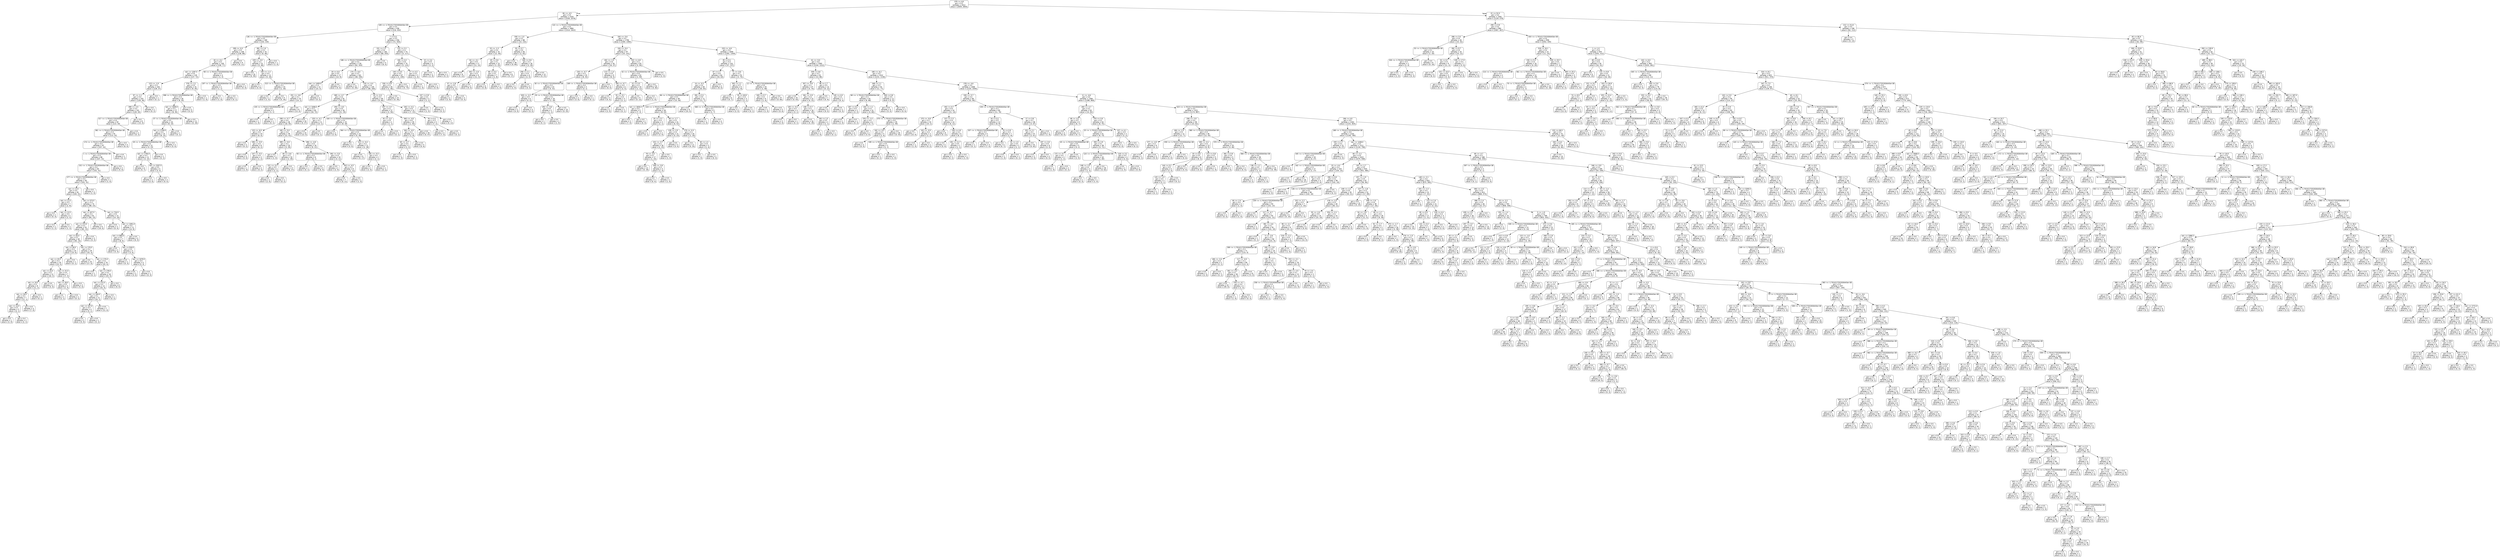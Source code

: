 digraph Tree {
node [shape=box, style="rounded", color="black", fontname=helvetica] ;
edge [fontname=helvetica] ;
0 [label="379 <= 4.8\ngini = 0.5\nsamples = 3412\nvalue = [2659, 2655]"] ;
1 [label="84 <= -4.5\ngini = 0.5\nsamples = 2320\nvalue = [1530, 2076]"] ;
0 -> 1 [labeldistance=2.5, labelangle=45, headlabel="True"] ;
2 [label="109 <= -1.7014117331926443e+38\ngini = 0.4\nsamples = 436\nvalue = [216, 454]"] ;
1 -> 2 ;
3 [label="136 <= -1.7014117331926443e+38\ngini = 0.5\nsamples = 180\nvalue = [144, 134]"] ;
2 -> 3 ;
4 [label="299 <= -0.3\ngini = 0.5\nsamples = 148\nvalue = [138, 88]"] ;
3 -> 4 ;
5 [label="18 <= -0.2\ngini = 0.5\nsamples = 139\nvalue = [138, 77]"] ;
4 -> 5 ;
6 [label="rain <= 1297.5\ngini = 0.5\nsamples = 135\nvalue = [137, 72]"] ;
5 -> 6 ;
7 [label="123 <= -1.9\ngini = 0.3\nsamples = 104\nvalue = [128, 37]"] ;
6 -> 7 ;
8 [label="97 <= -1.1\ngini = 0.3\nsamples = 103\nvalue = [128, 36]"] ;
7 -> 8 ;
9 [label="399 <= -2.5\ngini = 0.3\nsamples = 101\nvalue = [128, 34]"] ;
8 -> 9 ;
10 [label="317 <= -1.7014117331926443e+38\ngini = 0.4\nsamples = 93\nvalue = [113, 34]"] ;
9 -> 10 ;
11 [label="381 <= -1.7014117331926443e+38\ngini = 0.3\nsamples = 91\nvalue = [113, 32]"] ;
10 -> 11 ;
12 [label="174 <= -1.7014117331926443e+38\ngini = 0.4\nsamples = 87\nvalue = [107, 32]"] ;
11 -> 12 ;
13 [label="1 <= -1.7014117331926443e+38\ngini = 0.3\nsamples = 86\nvalue = [107, 31]"] ;
12 -> 13 ;
14 [label="152 <= -1.7014117331926443e+38\ngini = 0.4\nsamples = 83\nvalue = [102, 31]"] ;
13 -> 14 ;
15 [label="277 <= -1.7014117331926443e+38\ngini = 0.4\nsamples = 82\nvalue = [101, 31]"] ;
14 -> 15 ;
16 [label="rain <= 13.5\ngini = 0.4\nsamples = 81\nvalue = [100, 31]"] ;
15 -> 16 ;
17 [label="rain <= 11.5\ngini = 0.3\nsamples = 7\nvalue = [2, 8]"] ;
16 -> 17 ;
18 [label="gini = 0.0\nsamples = 2\nvalue = [0, 3]"] ;
17 -> 18 ;
19 [label="rain <= 12.5\ngini = 0.4\nsamples = 5\nvalue = [2, 5]"] ;
17 -> 19 ;
20 [label="gini = 0.4\nsamples = 2\nvalue = [1, 2]"] ;
19 -> 20 ;
21 [label="gini = 0.4\nsamples = 3\nvalue = [1, 3]"] ;
19 -> 21 ;
22 [label="rain <= 573.5\ngini = 0.3\nsamples = 74\nvalue = [98, 23]"] ;
16 -> 22 ;
23 [label="rain <= 427.5\ngini = 0.2\nsamples = 61\nvalue = [84, 13]"] ;
22 -> 23 ;
24 [label="rain <= 373.5\ngini = 0.3\nsamples = 52\nvalue = [65, 13]"] ;
23 -> 24 ;
25 [label="rain <= 64.0\ngini = 0.2\nsamples = 49\nvalue = [65, 10]"] ;
24 -> 25 ;
26 [label="rain <= 59.0\ngini = 0.3\nsamples = 20\nvalue = [23, 6]"] ;
25 -> 26 ;
27 [label="rain <= 25.5\ngini = 0.3\nsamples = 19\nvalue = [23, 5]"] ;
26 -> 27 ;
28 [label="rain <= 20.5\ngini = 0.2\nsamples = 12\nvalue = [16, 2]"] ;
27 -> 28 ;
29 [label="rain <= 19.5\ngini = 0.3\nsamples = 8\nvalue = [11, 2]"] ;
28 -> 29 ;
30 [label="rain <= 16.0\ngini = 0.2\nsamples = 7\nvalue = [11, 1]"] ;
29 -> 30 ;
31 [label="rain <= 14.5\ngini = 0.3\nsamples = 3\nvalue = [4, 1]"] ;
30 -> 31 ;
32 [label="gini = 0.0\nsamples = 1\nvalue = [2, 0]"] ;
31 -> 32 ;
33 [label="gini = 0.4\nsamples = 2\nvalue = [2, 1]"] ;
31 -> 33 ;
34 [label="gini = 0.0\nsamples = 4\nvalue = [7, 0]"] ;
30 -> 34 ;
35 [label="gini = 0.0\nsamples = 1\nvalue = [0, 1]"] ;
29 -> 35 ;
36 [label="gini = 0.0\nsamples = 4\nvalue = [5, 0]"] ;
28 -> 36 ;
37 [label="rain <= 31.5\ngini = 0.4\nsamples = 7\nvalue = [7, 3]"] ;
27 -> 37 ;
38 [label="rain <= 28.0\ngini = 0.5\nsamples = 3\nvalue = [2, 3]"] ;
37 -> 38 ;
39 [label="gini = 0.4\nsamples = 2\nvalue = [2, 1]"] ;
38 -> 39 ;
40 [label="gini = 0.0\nsamples = 1\nvalue = [0, 2]"] ;
38 -> 40 ;
41 [label="gini = 0.0\nsamples = 4\nvalue = [5, 0]"] ;
37 -> 41 ;
42 [label="gini = 0.0\nsamples = 1\nvalue = [0, 1]"] ;
26 -> 42 ;
43 [label="rain <= 170.5\ngini = 0.2\nsamples = 29\nvalue = [42, 4]"] ;
25 -> 43 ;
44 [label="gini = 0.0\nsamples = 10\nvalue = [17, 0]"] ;
43 -> 44 ;
45 [label="rain <= 175.0\ngini = 0.2\nsamples = 19\nvalue = [25, 4]"] ;
43 -> 45 ;
46 [label="gini = 0.0\nsamples = 1\nvalue = [0, 1]"] ;
45 -> 46 ;
47 [label="rain <= 278.5\ngini = 0.2\nsamples = 18\nvalue = [25, 3]"] ;
45 -> 47 ;
48 [label="rain <= 272.0\ngini = 0.3\nsamples = 12\nvalue = [16, 3]"] ;
47 -> 48 ;
49 [label="rain <= 204.0\ngini = 0.1\nsamples = 11\nvalue = [16, 1]"] ;
48 -> 49 ;
50 [label="rain <= 197.0\ngini = 0.3\nsamples = 4\nvalue = [5, 1]"] ;
49 -> 50 ;
51 [label="gini = 0.0\nsamples = 3\nvalue = [5, 0]"] ;
50 -> 51 ;
52 [label="gini = 0.0\nsamples = 1\nvalue = [0, 1]"] ;
50 -> 52 ;
53 [label="gini = 0.0\nsamples = 7\nvalue = [11, 0]"] ;
49 -> 53 ;
54 [label="gini = 0.0\nsamples = 1\nvalue = [0, 2]"] ;
48 -> 54 ;
55 [label="gini = 0.0\nsamples = 6\nvalue = [9, 0]"] ;
47 -> 55 ;
56 [label="gini = 0.0\nsamples = 3\nvalue = [0, 3]"] ;
24 -> 56 ;
57 [label="gini = 0.0\nsamples = 9\nvalue = [19, 0]"] ;
23 -> 57 ;
58 [label="rain <= 724.5\ngini = 0.5\nsamples = 13\nvalue = [14, 10]"] ;
22 -> 58 ;
59 [label="gini = 0.0\nsamples = 2\nvalue = [0, 4]"] ;
58 -> 59 ;
60 [label="rain <= 1091.0\ngini = 0.4\nsamples = 11\nvalue = [14, 6]"] ;
58 -> 60 ;
61 [label="rain <= 869.0\ngini = 0.5\nsamples = 7\nvalue = [8, 6]"] ;
60 -> 61 ;
62 [label="gini = 0.0\nsamples = 2\nvalue = [5, 0]"] ;
61 -> 62 ;
63 [label="rain <= 918.5\ngini = 0.4\nsamples = 5\nvalue = [3, 6]"] ;
61 -> 63 ;
64 [label="gini = 0.0\nsamples = 1\nvalue = [0, 3]"] ;
63 -> 64 ;
65 [label="rain <= 1079.5\ngini = 0.5\nsamples = 4\nvalue = [3, 3]"] ;
63 -> 65 ;
66 [label="gini = 0.0\nsamples = 3\nvalue = [3, 0]"] ;
65 -> 66 ;
67 [label="gini = 0.0\nsamples = 1\nvalue = [0, 3]"] ;
65 -> 67 ;
68 [label="gini = 0.0\nsamples = 4\nvalue = [6, 0]"] ;
60 -> 68 ;
69 [label="gini = 0.0\nsamples = 1\nvalue = [1, 0]"] ;
15 -> 69 ;
70 [label="gini = 0.0\nsamples = 1\nvalue = [1, 0]"] ;
14 -> 70 ;
71 [label="gini = 0.0\nsamples = 3\nvalue = [5, 0]"] ;
13 -> 71 ;
72 [label="gini = 0.0\nsamples = 1\nvalue = [0, 1]"] ;
12 -> 72 ;
73 [label="gini = 0.0\nsamples = 4\nvalue = [6, 0]"] ;
11 -> 73 ;
74 [label="gini = 0.0\nsamples = 2\nvalue = [0, 2]"] ;
10 -> 74 ;
75 [label="gini = 0.0\nsamples = 8\nvalue = [15, 0]"] ;
9 -> 75 ;
76 [label="gini = 0.0\nsamples = 2\nvalue = [0, 2]"] ;
8 -> 76 ;
77 [label="gini = 0.0\nsamples = 1\nvalue = [0, 1]"] ;
7 -> 77 ;
78 [label="376 <= -2.1\ngini = 0.3\nsamples = 31\nvalue = [9, 35]"] ;
6 -> 78 ;
79 [label="398 <= -1.7014117331926443e+38\ngini = 0.3\nsamples = 30\nvalue = [8, 35]"] ;
78 -> 79 ;
80 [label="rain <= 3409.5\ngini = 0.3\nsamples = 27\nvalue = [8, 30]"] ;
79 -> 80 ;
81 [label="37 <= -1.7014117331926443e+38\ngini = 0.5\nsamples = 16\nvalue = [8, 14]"] ;
80 -> 81 ;
82 [label="rain <= 2749.0\ngini = 0.5\nsamples = 15\nvalue = [8, 13]"] ;
81 -> 82 ;
83 [label="29 <= -1.7014117331926443e+38\ngini = 0.3\nsamples = 12\nvalue = [3, 13]"] ;
82 -> 83 ;
84 [label="rain <= 1794.0\ngini = 0.3\nsamples = 11\nvalue = [3, 12]"] ;
83 -> 84 ;
85 [label="gini = 0.0\nsamples = 6\nvalue = [0, 7]"] ;
84 -> 85 ;
86 [label="rain <= 2207.5\ngini = 0.5\nsamples = 5\nvalue = [3, 5]"] ;
84 -> 86 ;
87 [label="gini = 0.0\nsamples = 2\nvalue = [3, 0]"] ;
86 -> 87 ;
88 [label="gini = 0.0\nsamples = 3\nvalue = [0, 5]"] ;
86 -> 88 ;
89 [label="gini = 0.0\nsamples = 1\nvalue = [0, 1]"] ;
83 -> 89 ;
90 [label="gini = 0.0\nsamples = 3\nvalue = [5, 0]"] ;
82 -> 90 ;
91 [label="gini = 0.0\nsamples = 1\nvalue = [0, 1]"] ;
81 -> 91 ;
92 [label="gini = 0.0\nsamples = 11\nvalue = [0, 16]"] ;
80 -> 92 ;
93 [label="gini = 0.0\nsamples = 3\nvalue = [0, 5]"] ;
79 -> 93 ;
94 [label="gini = 0.0\nsamples = 1\nvalue = [1, 0]"] ;
78 -> 94 ;
95 [label="58 <= -1.7014117331926443e+38\ngini = 0.3\nsamples = 4\nvalue = [1, 5]"] ;
5 -> 95 ;
96 [label="197 <= -1.7014117331926443e+38\ngini = 0.5\nsamples = 2\nvalue = [1, 1]"] ;
95 -> 96 ;
97 [label="gini = 0.0\nsamples = 1\nvalue = [1, 0]"] ;
96 -> 97 ;
98 [label="gini = 0.0\nsamples = 1\nvalue = [0, 1]"] ;
96 -> 98 ;
99 [label="gini = 0.0\nsamples = 2\nvalue = [0, 4]"] ;
95 -> 99 ;
100 [label="gini = 0.0\nsamples = 9\nvalue = [0, 11]"] ;
4 -> 100 ;
101 [label="381 <= 1.6\ngini = 0.2\nsamples = 32\nvalue = [6, 46]"] ;
3 -> 101 ;
102 [label="229 <= -3.0\ngini = 0.2\nsamples = 31\nvalue = [5, 46]"] ;
101 -> 102 ;
103 [label="gini = 0.0\nsamples = 19\nvalue = [0, 30]"] ;
102 -> 103 ;
104 [label="190 <= -1.3\ngini = 0.4\nsamples = 12\nvalue = [5, 16]"] ;
102 -> 104 ;
105 [label="gini = 0.0\nsamples = 2\nvalue = [4, 0]"] ;
104 -> 105 ;
106 [label="313 <= -1.7014117331926443e+38\ngini = 0.1\nsamples = 10\nvalue = [1, 16]"] ;
104 -> 106 ;
107 [label="gini = 0.0\nsamples = 1\nvalue = [1, 0]"] ;
106 -> 107 ;
108 [label="gini = 0.0\nsamples = 9\nvalue = [0, 16]"] ;
106 -> 108 ;
109 [label="gini = 0.0\nsamples = 1\nvalue = [1, 0]"] ;
101 -> 109 ;
110 [label="7 <= 0.2\ngini = 0.3\nsamples = 256\nvalue = [72, 320]"] ;
2 -> 110 ;
111 [label="151 <= 1.5\ngini = 0.4\nsamples = 182\nvalue = [68, 203]"] ;
110 -> 111 ;
112 [label="186 <= -1.7014117331926443e+38\ngini = 0.4\nsamples = 178\nvalue = [62, 203]"] ;
111 -> 112 ;
113 [label="19 <= 0.0\ngini = 0.5\nsamples = 17\nvalue = [14, 9]"] ;
112 -> 113 ;
114 [label="rain <= 1409.0\ngini = 0.3\nsamples = 12\nvalue = [14, 3]"] ;
113 -> 114 ;
115 [label="251 <= -3.8\ngini = 0.1\nsamples = 10\nvalue = [14, 1]"] ;
114 -> 115 ;
116 [label="135 <= -1.7014117331926443e+38\ngini = 0.5\nsamples = 2\nvalue = [1, 1]"] ;
115 -> 116 ;
117 [label="gini = 0.0\nsamples = 1\nvalue = [1, 0]"] ;
116 -> 117 ;
118 [label="gini = 0.0\nsamples = 1\nvalue = [0, 1]"] ;
116 -> 118 ;
119 [label="gini = 0.0\nsamples = 8\nvalue = [13, 0]"] ;
115 -> 119 ;
120 [label="gini = 0.0\nsamples = 2\nvalue = [0, 2]"] ;
114 -> 120 ;
121 [label="gini = 0.0\nsamples = 5\nvalue = [0, 6]"] ;
113 -> 121 ;
122 [label="174 <= -6.0\ngini = 0.3\nsamples = 161\nvalue = [48, 194]"] ;
112 -> 122 ;
123 [label="gini = 0.0\nsamples = 21\nvalue = [0, 34]"] ;
122 -> 123 ;
124 [label="120 <= -4.4\ngini = 0.4\nsamples = 140\nvalue = [48, 160]"] ;
122 -> 124 ;
125 [label="385 <= -4.7\ngini = 0.4\nsamples = 91\nvalue = [39, 91]"] ;
124 -> 125 ;
126 [label="rain <= 1008.0\ngini = 0.3\nsamples = 65\nvalue = [18, 72]"] ;
125 -> 126 ;
127 [label="299 <= -5.7\ngini = 0.4\nsamples = 46\nvalue = [18, 45]"] ;
126 -> 127 ;
128 [label="133 <= -6.0\ngini = 0.5\nsamples = 10\nvalue = [6, 4]"] ;
127 -> 128 ;
129 [label="gini = 0.0\nsamples = 2\nvalue = [0, 2]"] ;
128 -> 129 ;
130 [label="296 <= -5.9\ngini = 0.4\nsamples = 8\nvalue = [6, 2]"] ;
128 -> 130 ;
131 [label="gini = 0.0\nsamples = 5\nvalue = [5, 0]"] ;
130 -> 131 ;
132 [label="147 <= -5.5\ngini = 0.4\nsamples = 3\nvalue = [1, 2]"] ;
130 -> 132 ;
133 [label="gini = 0.0\nsamples = 1\nvalue = [1, 0]"] ;
132 -> 133 ;
134 [label="gini = 0.0\nsamples = 2\nvalue = [0, 2]"] ;
132 -> 134 ;
135 [label="165 <= -5.0\ngini = 0.4\nsamples = 36\nvalue = [12, 41]"] ;
127 -> 135 ;
136 [label="399 <= -5.9\ngini = 0.2\nsamples = 20\nvalue = [3, 29]"] ;
135 -> 136 ;
137 [label="gini = 0.0\nsamples = 1\nvalue = [1, 0]"] ;
136 -> 137 ;
138 [label="49 <= -5.8\ngini = 0.1\nsamples = 19\nvalue = [2, 29]"] ;
136 -> 138 ;
139 [label="221 <= -5.3\ngini = 0.5\nsamples = 2\nvalue = [2, 2]"] ;
138 -> 139 ;
140 [label="gini = 0.0\nsamples = 1\nvalue = [2, 0]"] ;
139 -> 140 ;
141 [label="gini = 0.0\nsamples = 1\nvalue = [0, 2]"] ;
139 -> 141 ;
142 [label="gini = 0.0\nsamples = 17\nvalue = [0, 27]"] ;
138 -> 142 ;
143 [label="286 <= -4.9\ngini = 0.5\nsamples = 16\nvalue = [9, 12]"] ;
135 -> 143 ;
144 [label="93 <= -1.7014117331926443e+38\ngini = 0.2\nsamples = 6\nvalue = [6, 1]"] ;
143 -> 144 ;
145 [label="gini = 0.0\nsamples = 1\nvalue = [0, 1]"] ;
144 -> 145 ;
146 [label="gini = 0.0\nsamples = 5\nvalue = [6, 0]"] ;
144 -> 146 ;
147 [label="392 <= -5.0\ngini = 0.3\nsamples = 10\nvalue = [3, 11]"] ;
143 -> 147 ;
148 [label="gini = 0.0\nsamples = 2\nvalue = [2, 0]"] ;
147 -> 148 ;
149 [label="343 <= -4.5\ngini = 0.2\nsamples = 8\nvalue = [1, 11]"] ;
147 -> 149 ;
150 [label="gini = 0.0\nsamples = 7\nvalue = [0, 11]"] ;
149 -> 150 ;
151 [label="gini = 0.0\nsamples = 1\nvalue = [1, 0]"] ;
149 -> 151 ;
152 [label="gini = 0.0\nsamples = 19\nvalue = [0, 27]"] ;
126 -> 152 ;
153 [label="294 <= -4.5\ngini = 0.5\nsamples = 26\nvalue = [21, 19]"] ;
125 -> 153 ;
154 [label="129 <= -4.1\ngini = 0.1\nsamples = 11\nvalue = [13, 1]"] ;
153 -> 154 ;
155 [label="gini = 0.0\nsamples = 10\nvalue = [13, 0]"] ;
154 -> 155 ;
156 [label="gini = 0.0\nsamples = 1\nvalue = [0, 1]"] ;
154 -> 156 ;
157 [label="164 <= -1.7014117331926443e+38\ngini = 0.4\nsamples = 15\nvalue = [8, 18]"] ;
153 -> 157 ;
158 [label="gini = 0.0\nsamples = 2\nvalue = [3, 0]"] ;
157 -> 158 ;
159 [label="364 <= -1.7014117331926443e+38\ngini = 0.3\nsamples = 13\nvalue = [5, 18]"] ;
157 -> 159 ;
160 [label="gini = 0.0\nsamples = 2\nvalue = [3, 0]"] ;
159 -> 160 ;
161 [label="123 <= -0.2\ngini = 0.2\nsamples = 11\nvalue = [2, 18]"] ;
159 -> 161 ;
162 [label="gini = 0.0\nsamples = 9\nvalue = [0, 17]"] ;
161 -> 162 ;
163 [label="281 <= -0.3\ngini = 0.4\nsamples = 2\nvalue = [2, 1]"] ;
161 -> 163 ;
164 [label="gini = 0.0\nsamples = 1\nvalue = [2, 0]"] ;
163 -> 164 ;
165 [label="gini = 0.0\nsamples = 1\nvalue = [0, 1]"] ;
163 -> 165 ;
166 [label="19 <= -0.3\ngini = 0.2\nsamples = 49\nvalue = [9, 69]"] ;
124 -> 166 ;
167 [label="297 <= -4.7\ngini = 0.1\nsamples = 37\nvalue = [2, 56]"] ;
166 -> 167 ;
168 [label="35 <= -2.4\ngini = 0.5\nsamples = 2\nvalue = [1, 1]"] ;
167 -> 168 ;
169 [label="gini = 0.0\nsamples = 1\nvalue = [1, 0]"] ;
168 -> 169 ;
170 [label="gini = 0.0\nsamples = 1\nvalue = [0, 1]"] ;
168 -> 170 ;
171 [label="360 <= -4.6\ngini = 0.0\nsamples = 35\nvalue = [1, 55]"] ;
167 -> 171 ;
172 [label="164 <= -4.0\ngini = 0.2\nsamples = 6\nvalue = [1, 8]"] ;
171 -> 172 ;
173 [label="65 <= -4.7\ngini = 0.4\nsamples = 2\nvalue = [1, 2]"] ;
172 -> 173 ;
174 [label="gini = 0.0\nsamples = 1\nvalue = [1, 0]"] ;
173 -> 174 ;
175 [label="gini = 0.0\nsamples = 1\nvalue = [0, 2]"] ;
173 -> 175 ;
176 [label="gini = 0.0\nsamples = 4\nvalue = [0, 6]"] ;
172 -> 176 ;
177 [label="gini = 0.0\nsamples = 29\nvalue = [0, 47]"] ;
171 -> 177 ;
178 [label="262 <= -0.1\ngini = 0.5\nsamples = 12\nvalue = [7, 13]"] ;
166 -> 178 ;
179 [label="78 <= 0.2\ngini = 0.3\nsamples = 5\nvalue = [7, 2]"] ;
178 -> 179 ;
180 [label="gini = 0.0\nsamples = 4\nvalue = [7, 0]"] ;
179 -> 180 ;
181 [label="gini = 0.0\nsamples = 1\nvalue = [0, 2]"] ;
179 -> 181 ;
182 [label="gini = 0.0\nsamples = 7\nvalue = [0, 11]"] ;
178 -> 182 ;
183 [label="gini = 0.0\nsamples = 4\nvalue = [6, 0]"] ;
111 -> 183 ;
184 [label="122 <= 3.1\ngini = 0.1\nsamples = 74\nvalue = [4, 117]"] ;
110 -> 184 ;
185 [label="184 <= 4.2\ngini = 0.0\nsamples = 70\nvalue = [2, 115]"] ;
184 -> 185 ;
186 [label="145 <= 0.5\ngini = 0.0\nsamples = 67\nvalue = [1, 109]"] ;
185 -> 186 ;
187 [label="326 <= 0.8\ngini = 0.1\nsamples = 26\nvalue = [1, 36]"] ;
186 -> 187 ;
188 [label="gini = 0.0\nsamples = 23\nvalue = [0, 34]"] ;
187 -> 188 ;
189 [label="237 <= 0.9\ngini = 0.4\nsamples = 3\nvalue = [1, 2]"] ;
187 -> 189 ;
190 [label="gini = 0.0\nsamples = 1\nvalue = [1, 0]"] ;
189 -> 190 ;
191 [label="gini = 0.0\nsamples = 2\nvalue = [0, 2]"] ;
189 -> 191 ;
192 [label="gini = 0.0\nsamples = 41\nvalue = [0, 73]"] ;
186 -> 192 ;
193 [label="17 <= 4.3\ngini = 0.2\nsamples = 3\nvalue = [1, 6]"] ;
185 -> 193 ;
194 [label="gini = 0.0\nsamples = 1\nvalue = [1, 0]"] ;
193 -> 194 ;
195 [label="gini = 0.0\nsamples = 2\nvalue = [0, 6]"] ;
193 -> 195 ;
196 [label="15 <= 3.4\ngini = 0.5\nsamples = 4\nvalue = [2, 2]"] ;
184 -> 196 ;
197 [label="gini = 0.0\nsamples = 2\nvalue = [2, 0]"] ;
196 -> 197 ;
198 [label="gini = 0.0\nsamples = 2\nvalue = [0, 2]"] ;
196 -> 198 ;
199 [label="122 <= -1.7014117331926443e+38\ngini = 0.5\nsamples = 1884\nvalue = [1314, 1622]"] ;
1 -> 199 ;
200 [label="330 <= -1.0\ngini = 0.2\nsamples = 88\nvalue = [14, 132]"] ;
199 -> 200 ;
201 [label="53 <= -1.3\ngini = 0.4\nsamples = 32\nvalue = [12, 40]"] ;
200 -> 201 ;
202 [label="64 <= -3.1\ngini = 0.5\nsamples = 17\nvalue = [11, 15]"] ;
201 -> 202 ;
203 [label="gini = 0.0\nsamples = 8\nvalue = [0, 12]"] ;
202 -> 203 ;
204 [label="342 <= -2.0\ngini = 0.3\nsamples = 9\nvalue = [11, 3]"] ;
202 -> 204 ;
205 [label="37 <= -2.8\ngini = 0.5\nsamples = 5\nvalue = [2, 3]"] ;
204 -> 205 ;
206 [label="gini = 0.0\nsamples = 2\nvalue = [2, 0]"] ;
205 -> 206 ;
207 [label="gini = 0.0\nsamples = 3\nvalue = [0, 3]"] ;
205 -> 207 ;
208 [label="gini = 0.0\nsamples = 4\nvalue = [9, 0]"] ;
204 -> 208 ;
209 [label="45 <= 0.6\ngini = 0.1\nsamples = 15\nvalue = [1, 25]"] ;
201 -> 209 ;
210 [label="68 <= 0.4\ngini = 0.2\nsamples = 7\nvalue = [1, 8]"] ;
209 -> 210 ;
211 [label="gini = 0.0\nsamples = 6\nvalue = [0, 8]"] ;
210 -> 211 ;
212 [label="gini = 0.0\nsamples = 1\nvalue = [1, 0]"] ;
210 -> 212 ;
213 [label="gini = 0.0\nsamples = 8\nvalue = [0, 17]"] ;
209 -> 213 ;
214 [label="55 <= 0.7\ngini = 0.0\nsamples = 56\nvalue = [2, 92]"] ;
200 -> 214 ;
215 [label="gini = 0.0\nsamples = 38\nvalue = [0, 66]"] ;
214 -> 215 ;
216 [label="160 <= 0.6\ngini = 0.1\nsamples = 18\nvalue = [2, 26]"] ;
214 -> 216 ;
217 [label="258 <= 2.1\ngini = 0.4\nsamples = 6\nvalue = [2, 5]"] ;
216 -> 217 ;
218 [label="gini = 0.0\nsamples = 2\nvalue = [2, 0]"] ;
217 -> 218 ;
219 [label="gini = 0.0\nsamples = 4\nvalue = [0, 5]"] ;
217 -> 219 ;
220 [label="gini = 0.0\nsamples = 12\nvalue = [0, 21]"] ;
216 -> 220 ;
221 [label="164 <= -5.6\ngini = 0.5\nsamples = 1796\nvalue = [1300, 1490]"] ;
199 -> 221 ;
222 [label="104 <= -0.4\ngini = 0.2\nsamples = 97\nvalue = [19, 131]"] ;
221 -> 222 ;
223 [label="182 <= -1.0\ngini = 0.4\nsamples = 34\nvalue = [16, 37]"] ;
222 -> 223 ;
224 [label="226 <= -0.7\ngini = 0.3\nsamples = 25\nvalue = [8, 32]"] ;
223 -> 224 ;
225 [label="30 <= -1.7014117331926443e+38\ngini = 0.2\nsamples = 22\nvalue = [5, 31]"] ;
224 -> 225 ;
226 [label="328 <= -2.2\ngini = 0.5\nsamples = 6\nvalue = [4, 5]"] ;
225 -> 226 ;
227 [label="gini = 0.0\nsamples = 2\nvalue = [4, 0]"] ;
226 -> 227 ;
228 [label="gini = 0.0\nsamples = 4\nvalue = [0, 5]"] ;
226 -> 228 ;
229 [label="35 <= -1.7014117331926443e+38\ngini = 0.1\nsamples = 16\nvalue = [1, 26]"] ;
225 -> 229 ;
230 [label="292 <= -3.6\ngini = 0.5\nsamples = 2\nvalue = [1, 1]"] ;
229 -> 230 ;
231 [label="gini = 0.0\nsamples = 1\nvalue = [0, 1]"] ;
230 -> 231 ;
232 [label="gini = 0.0\nsamples = 1\nvalue = [1, 0]"] ;
230 -> 232 ;
233 [label="gini = 0.0\nsamples = 14\nvalue = [0, 25]"] ;
229 -> 233 ;
234 [label="169 <= -1.7014117331926443e+38\ngini = 0.4\nsamples = 3\nvalue = [3, 1]"] ;
224 -> 234 ;
235 [label="gini = 0.0\nsamples = 2\nvalue = [3, 0]"] ;
234 -> 235 ;
236 [label="gini = 0.0\nsamples = 1\nvalue = [0, 1]"] ;
234 -> 236 ;
237 [label="113 <= -1.4\ngini = 0.5\nsamples = 9\nvalue = [8, 5]"] ;
223 -> 237 ;
238 [label="gini = 0.0\nsamples = 3\nvalue = [6, 0]"] ;
237 -> 238 ;
239 [label="283 <= -0.7\ngini = 0.4\nsamples = 6\nvalue = [2, 5]"] ;
237 -> 239 ;
240 [label="gini = 0.0\nsamples = 3\nvalue = [0, 4]"] ;
239 -> 240 ;
241 [label="55 <= -0.1\ngini = 0.4\nsamples = 3\nvalue = [2, 1]"] ;
239 -> 241 ;
242 [label="gini = 0.0\nsamples = 2\nvalue = [2, 0]"] ;
241 -> 242 ;
243 [label="gini = 0.0\nsamples = 1\nvalue = [0, 1]"] ;
241 -> 243 ;
244 [label="322 <= 4.8\ngini = 0.1\nsamples = 63\nvalue = [3, 94]"] ;
222 -> 244 ;
245 [label="32 <= -1.7014117331926443e+38\ngini = 0.0\nsamples = 62\nvalue = [1, 94]"] ;
244 -> 245 ;
246 [label="22 <= 5.5\ngini = 0.1\nsamples = 10\nvalue = [1, 12]"] ;
245 -> 246 ;
247 [label="gini = 0.0\nsamples = 9\nvalue = [0, 12]"] ;
246 -> 247 ;
248 [label="gini = 0.0\nsamples = 1\nvalue = [1, 0]"] ;
246 -> 248 ;
249 [label="gini = 0.0\nsamples = 52\nvalue = [0, 82]"] ;
245 -> 249 ;
250 [label="gini = 0.0\nsamples = 1\nvalue = [2, 0]"] ;
244 -> 250 ;
251 [label="233 <= -4.6\ngini = 0.5\nsamples = 1699\nvalue = [1281, 1359]"] ;
221 -> 251 ;
252 [label="39 <= 0.1\ngini = 0.3\nsamples = 116\nvalue = [37, 137]"] ;
251 -> 252 ;
253 [label="67 <= 2.7\ngini = 0.5\nsamples = 64\nvalue = [34, 63]"] ;
252 -> 253 ;
254 [label="14 <= -0.3\ngini = 0.4\nsamples = 60\nvalue = [26, 63]"] ;
253 -> 254 ;
255 [label="86 <= -1.7014117331926443e+38\ngini = 0.3\nsamples = 49\nvalue = [15, 56]"] ;
254 -> 255 ;
256 [label="rain <= 1826.5\ngini = 0.4\nsamples = 5\nvalue = [7, 3]"] ;
255 -> 256 ;
257 [label="gini = 0.0\nsamples = 3\nvalue = [7, 0]"] ;
256 -> 257 ;
258 [label="gini = 0.0\nsamples = 2\nvalue = [0, 3]"] ;
256 -> 258 ;
259 [label="224 <= -1.7014117331926443e+38\ngini = 0.2\nsamples = 44\nvalue = [8, 53]"] ;
255 -> 259 ;
260 [label="25 <= -2.3\ngini = 0.4\nsamples = 3\nvalue = [2, 1]"] ;
259 -> 260 ;
261 [label="gini = 0.0\nsamples = 1\nvalue = [0, 1]"] ;
260 -> 261 ;
262 [label="gini = 0.0\nsamples = 2\nvalue = [2, 0]"] ;
260 -> 262 ;
263 [label="68 <= -1.7\ngini = 0.2\nsamples = 41\nvalue = [6, 52]"] ;
259 -> 263 ;
264 [label="128 <= -2.0\ngini = 0.3\nsamples = 21\nvalue = [5, 23]"] ;
263 -> 264 ;
265 [label="232 <= -3.7\ngini = 0.1\nsamples = 18\nvalue = [2, 23]"] ;
264 -> 265 ;
266 [label="79 <= -3.5\ngini = 0.1\nsamples = 17\nvalue = [1, 23]"] ;
265 -> 266 ;
267 [label="gini = 0.0\nsamples = 13\nvalue = [0, 19]"] ;
266 -> 267 ;
268 [label="249 <= -3.6\ngini = 0.3\nsamples = 4\nvalue = [1, 4]"] ;
266 -> 268 ;
269 [label="gini = 0.0\nsamples = 3\nvalue = [0, 4]"] ;
268 -> 269 ;
270 [label="gini = 0.0\nsamples = 1\nvalue = [1, 0]"] ;
268 -> 270 ;
271 [label="gini = 0.0\nsamples = 1\nvalue = [1, 0]"] ;
265 -> 271 ;
272 [label="gini = 0.0\nsamples = 3\nvalue = [3, 0]"] ;
264 -> 272 ;
273 [label="179 <= -0.3\ngini = 0.1\nsamples = 20\nvalue = [1, 29]"] ;
263 -> 273 ;
274 [label="gini = 0.0\nsamples = 17\nvalue = [0, 25]"] ;
273 -> 274 ;
275 [label="60 <= 1.3\ngini = 0.3\nsamples = 3\nvalue = [1, 4]"] ;
273 -> 275 ;
276 [label="gini = 0.0\nsamples = 1\nvalue = [1, 0]"] ;
275 -> 276 ;
277 [label="gini = 0.0\nsamples = 2\nvalue = [0, 4]"] ;
275 -> 277 ;
278 [label="391 <= 0.1\ngini = 0.5\nsamples = 11\nvalue = [11, 7]"] ;
254 -> 278 ;
279 [label="gini = 0.0\nsamples = 6\nvalue = [10, 0]"] ;
278 -> 279 ;
280 [label="368 <= -1.7014117331926443e+38\ngini = 0.2\nsamples = 5\nvalue = [1, 7]"] ;
278 -> 280 ;
281 [label="gini = 0.0\nsamples = 1\nvalue = [1, 0]"] ;
280 -> 281 ;
282 [label="gini = 0.0\nsamples = 4\nvalue = [0, 7]"] ;
280 -> 282 ;
283 [label="gini = 0.0\nsamples = 4\nvalue = [8, 0]"] ;
253 -> 283 ;
284 [label="71 <= -0.6\ngini = 0.1\nsamples = 52\nvalue = [3, 74]"] ;
252 -> 284 ;
285 [label="302 <= 1.2\ngini = 0.3\nsamples = 9\nvalue = [2, 8]"] ;
284 -> 285 ;
286 [label="gini = 0.0\nsamples = 6\nvalue = [0, 7]"] ;
285 -> 286 ;
287 [label="55 <= 40.8\ngini = 0.4\nsamples = 3\nvalue = [2, 1]"] ;
285 -> 287 ;
288 [label="gini = 0.0\nsamples = 2\nvalue = [2, 0]"] ;
287 -> 288 ;
289 [label="gini = 0.0\nsamples = 1\nvalue = [0, 1]"] ;
287 -> 289 ;
290 [label="12 <= -1.7014117331926443e+38\ngini = 0.0\nsamples = 43\nvalue = [1, 66]"] ;
284 -> 290 ;
291 [label="345 <= 0.7\ngini = 0.2\nsamples = 6\nvalue = [1, 6]"] ;
290 -> 291 ;
292 [label="gini = 0.0\nsamples = 1\nvalue = [1, 0]"] ;
291 -> 292 ;
293 [label="gini = 0.0\nsamples = 5\nvalue = [0, 6]"] ;
291 -> 293 ;
294 [label="gini = 0.0\nsamples = 37\nvalue = [0, 60]"] ;
290 -> 294 ;
295 [label="61 <= -5.0\ngini = 0.5\nsamples = 1583\nvalue = [1244, 1222]"] ;
251 -> 295 ;
296 [label="339 <= 0.8\ngini = 0.2\nsamples = 61\nvalue = [13, 86]"] ;
295 -> 296 ;
297 [label="357 <= -0.6\ngini = 0.1\nsamples = 47\nvalue = [4, 74]"] ;
296 -> 297 ;
298 [label="gini = 0.0\nsamples = 25\nvalue = [0, 43]"] ;
297 -> 298 ;
299 [label="361 <= -0.5\ngini = 0.2\nsamples = 22\nvalue = [4, 31]"] ;
297 -> 299 ;
300 [label="100 <= -0.4\ngini = 0.4\nsamples = 4\nvalue = [3, 1]"] ;
299 -> 300 ;
301 [label="gini = 0.0\nsamples = 3\nvalue = [3, 0]"] ;
300 -> 301 ;
302 [label="gini = 0.0\nsamples = 1\nvalue = [0, 1]"] ;
300 -> 302 ;
303 [label="106 <= 0.7\ngini = 0.1\nsamples = 18\nvalue = [1, 30]"] ;
299 -> 303 ;
304 [label="gini = 0.0\nsamples = 16\nvalue = [0, 29]"] ;
303 -> 304 ;
305 [label="106 <= 1.0\ngini = 0.5\nsamples = 2\nvalue = [1, 1]"] ;
303 -> 305 ;
306 [label="gini = 0.0\nsamples = 1\nvalue = [1, 0]"] ;
305 -> 306 ;
307 [label="gini = 0.0\nsamples = 1\nvalue = [0, 1]"] ;
305 -> 307 ;
308 [label="96 <= 1.7\ngini = 0.5\nsamples = 14\nvalue = [9, 12]"] ;
296 -> 308 ;
309 [label="gini = 0.0\nsamples = 7\nvalue = [0, 9]"] ;
308 -> 309 ;
310 [label="145 <= 4.0\ngini = 0.4\nsamples = 7\nvalue = [9, 3]"] ;
308 -> 310 ;
311 [label="gini = 0.0\nsamples = 5\nvalue = [9, 0]"] ;
310 -> 311 ;
312 [label="gini = 0.0\nsamples = 2\nvalue = [0, 3]"] ;
310 -> 312 ;
313 [label="180 <= -6.2\ngini = 0.5\nsamples = 1522\nvalue = [1231, 1136]"] ;
295 -> 313 ;
314 [label="168 <= 1.1\ngini = 0.2\nsamples = 54\nvalue = [11, 77]"] ;
313 -> 314 ;
315 [label="68 <= -1.7014117331926443e+38\ngini = 0.1\nsamples = 43\nvalue = [6, 68]"] ;
314 -> 315 ;
316 [label="267 <= 0.4\ngini = 0.5\nsamples = 2\nvalue = [2, 2]"] ;
315 -> 316 ;
317 [label="gini = 0.0\nsamples = 1\nvalue = [2, 0]"] ;
316 -> 317 ;
318 [label="gini = 0.0\nsamples = 1\nvalue = [0, 2]"] ;
316 -> 318 ;
319 [label="164 <= -1.1\ngini = 0.1\nsamples = 41\nvalue = [4, 66]"] ;
315 -> 319 ;
320 [label="376 <= -1.4\ngini = 0.4\nsamples = 6\nvalue = [3, 7]"] ;
319 -> 320 ;
321 [label="gini = 0.0\nsamples = 4\nvalue = [0, 7]"] ;
320 -> 321 ;
322 [label="gini = 0.0\nsamples = 2\nvalue = [3, 0]"] ;
320 -> 322 ;
323 [label="375 <= -1.7014117331926443e+38\ngini = 0.0\nsamples = 35\nvalue = [1, 59]"] ;
319 -> 323 ;
324 [label="162 <= -0.5\ngini = 0.2\nsamples = 5\nvalue = [1, 6]"] ;
323 -> 324 ;
325 [label="gini = 0.0\nsamples = 3\nvalue = [0, 5]"] ;
324 -> 325 ;
326 [label="199 <= -1.7014117331926443e+38\ngini = 0.5\nsamples = 2\nvalue = [1, 1]"] ;
324 -> 326 ;
327 [label="gini = 0.0\nsamples = 1\nvalue = [0, 1]"] ;
326 -> 327 ;
328 [label="gini = 0.0\nsamples = 1\nvalue = [1, 0]"] ;
326 -> 328 ;
329 [label="gini = 0.0\nsamples = 30\nvalue = [0, 53]"] ;
323 -> 329 ;
330 [label="158 <= 0.8\ngini = 0.5\nsamples = 11\nvalue = [5, 9]"] ;
314 -> 330 ;
331 [label="gini = 0.0\nsamples = 4\nvalue = [5, 0]"] ;
330 -> 331 ;
332 [label="gini = 0.0\nsamples = 7\nvalue = [0, 9]"] ;
330 -> 332 ;
333 [label="278 <= -4.6\ngini = 0.5\nsamples = 1468\nvalue = [1220, 1059]"] ;
313 -> 333 ;
334 [label="339 <= -5.7\ngini = 0.4\nsamples = 84\nvalue = [32, 90]"] ;
333 -> 334 ;
335 [label="302 <= 0.7\ngini = 0.5\nsamples = 24\nvalue = [21, 14]"] ;
334 -> 335 ;
336 [label="275 <= -0.8\ngini = 0.2\nsamples = 10\nvalue = [15, 2]"] ;
335 -> 336 ;
337 [label="gini = 0.0\nsamples = 7\nvalue = [14, 0]"] ;
336 -> 337 ;
338 [label="102 <= -0.9\ngini = 0.4\nsamples = 3\nvalue = [1, 2]"] ;
336 -> 338 ;
339 [label="gini = 0.0\nsamples = 1\nvalue = [1, 0]"] ;
338 -> 339 ;
340 [label="gini = 0.0\nsamples = 2\nvalue = [0, 2]"] ;
338 -> 340 ;
341 [label="227 <= 2.3\ngini = 0.4\nsamples = 14\nvalue = [6, 12]"] ;
335 -> 341 ;
342 [label="gini = 0.0\nsamples = 8\nvalue = [0, 11]"] ;
341 -> 342 ;
343 [label="236 <= 4.9\ngini = 0.2\nsamples = 6\nvalue = [6, 1]"] ;
341 -> 343 ;
344 [label="gini = 0.0\nsamples = 4\nvalue = [5, 0]"] ;
343 -> 344 ;
345 [label="261 <= 11.7\ngini = 0.5\nsamples = 2\nvalue = [1, 1]"] ;
343 -> 345 ;
346 [label="gini = 0.0\nsamples = 1\nvalue = [0, 1]"] ;
345 -> 346 ;
347 [label="gini = 0.0\nsamples = 1\nvalue = [1, 0]"] ;
345 -> 347 ;
348 [label="155 <= -1.7014117331926443e+38\ngini = 0.2\nsamples = 60\nvalue = [11, 76]"] ;
334 -> 348 ;
349 [label="16 <= 0.1\ngini = 0.5\nsamples = 12\nvalue = [8, 9]"] ;
348 -> 349 ;
350 [label="337 <= -1.7014117331926443e+38\ngini = 0.2\nsamples = 5\nvalue = [7, 1]"] ;
349 -> 350 ;
351 [label="gini = 0.0\nsamples = 1\nvalue = [0, 1]"] ;
350 -> 351 ;
352 [label="gini = 0.0\nsamples = 4\nvalue = [7, 0]"] ;
350 -> 352 ;
353 [label="76 <= 0.9\ngini = 0.2\nsamples = 7\nvalue = [1, 8]"] ;
349 -> 353 ;
354 [label="gini = 0.0\nsamples = 5\nvalue = [0, 7]"] ;
353 -> 354 ;
355 [label="35 <= 1.5\ngini = 0.5\nsamples = 2\nvalue = [1, 1]"] ;
353 -> 355 ;
356 [label="gini = 0.0\nsamples = 1\nvalue = [1, 0]"] ;
355 -> 356 ;
357 [label="gini = 0.0\nsamples = 1\nvalue = [0, 1]"] ;
355 -> 357 ;
358 [label="17 <= 3.8\ngini = 0.1\nsamples = 48\nvalue = [3, 67]"] ;
348 -> 358 ;
359 [label="252 <= 2.1\ngini = 0.1\nsamples = 47\nvalue = [2, 67]"] ;
358 -> 359 ;
360 [label="gini = 0.0\nsamples = 41\nvalue = [0, 62]"] ;
359 -> 360 ;
361 [label="197 <= 2.8\ngini = 0.4\nsamples = 6\nvalue = [2, 5]"] ;
359 -> 361 ;
362 [label="gini = 0.0\nsamples = 2\nvalue = [2, 0]"] ;
361 -> 362 ;
363 [label="gini = 0.0\nsamples = 4\nvalue = [0, 5]"] ;
361 -> 363 ;
364 [label="gini = 0.0\nsamples = 1\nvalue = [1, 0]"] ;
358 -> 364 ;
365 [label="11 <= -4.6\ngini = 0.5\nsamples = 1384\nvalue = [1188, 969]"] ;
333 -> 365 ;
366 [label="283 <= -2.7\ngini = 0.2\nsamples = 63\nvalue = [14, 82]"] ;
365 -> 366 ;
367 [label="48 <= -4.2\ngini = 0.5\nsamples = 9\nvalue = [6, 7]"] ;
366 -> 367 ;
368 [label="gini = 0.0\nsamples = 4\nvalue = [6, 0]"] ;
367 -> 368 ;
369 [label="gini = 0.0\nsamples = 5\nvalue = [0, 7]"] ;
367 -> 369 ;
370 [label="370 <= 3.9\ngini = 0.2\nsamples = 54\nvalue = [8, 75]"] ;
366 -> 370 ;
371 [label="25 <= -1.7014117331926443e+38\ngini = 0.1\nsamples = 51\nvalue = [6, 73]"] ;
370 -> 371 ;
372 [label="45 <= -1.7014117331926443e+38\ngini = 0.5\nsamples = 5\nvalue = [3, 2]"] ;
371 -> 372 ;
373 [label="172 <= -0.7\ngini = 0.4\nsamples = 3\nvalue = [1, 2]"] ;
372 -> 373 ;
374 [label="gini = 0.0\nsamples = 1\nvalue = [1, 0]"] ;
373 -> 374 ;
375 [label="gini = 0.0\nsamples = 2\nvalue = [0, 2]"] ;
373 -> 375 ;
376 [label="gini = 0.0\nsamples = 2\nvalue = [2, 0]"] ;
372 -> 376 ;
377 [label="393 <= 2.9\ngini = 0.1\nsamples = 46\nvalue = [3, 71]"] ;
371 -> 377 ;
378 [label="124 <= -1.7014117331926443e+38\ngini = 0.0\nsamples = 42\nvalue = [1, 65]"] ;
377 -> 378 ;
379 [label="248 <= -2.0\ngini = 0.4\nsamples = 3\nvalue = [1, 3]"] ;
378 -> 379 ;
380 [label="gini = 0.0\nsamples = 2\nvalue = [0, 3]"] ;
379 -> 380 ;
381 [label="gini = 0.0\nsamples = 1\nvalue = [1, 0]"] ;
379 -> 381 ;
382 [label="gini = 0.0\nsamples = 39\nvalue = [0, 62]"] ;
378 -> 382 ;
383 [label="118 <= 3.2\ngini = 0.4\nsamples = 4\nvalue = [2, 6]"] ;
377 -> 383 ;
384 [label="gini = 0.0\nsamples = 2\nvalue = [2, 0]"] ;
383 -> 384 ;
385 [label="gini = 0.0\nsamples = 2\nvalue = [0, 6]"] ;
383 -> 385 ;
386 [label="237 <= 4.1\ngini = 0.5\nsamples = 3\nvalue = [2, 2]"] ;
370 -> 386 ;
387 [label="gini = 0.0\nsamples = 1\nvalue = [2, 0]"] ;
386 -> 387 ;
388 [label="gini = 0.0\nsamples = 2\nvalue = [0, 2]"] ;
386 -> 388 ;
389 [label="323 <= -1.7014117331926443e+38\ngini = 0.5\nsamples = 1321\nvalue = [1174, 887]"] ;
365 -> 389 ;
390 [label="206 <= -2.9\ngini = 0.4\nsamples = 58\nvalue = [23, 62]"] ;
389 -> 390 ;
391 [label="184 <= -2.4\ngini = 0.5\nsamples = 12\nvalue = [11, 7]"] ;
390 -> 391 ;
392 [label="377 <= -4.5\ngini = 0.2\nsamples = 6\nvalue = [9, 1]"] ;
391 -> 392 ;
393 [label="gini = 0.0\nsamples = 1\nvalue = [0, 1]"] ;
392 -> 393 ;
394 [label="gini = 0.0\nsamples = 5\nvalue = [9, 0]"] ;
392 -> 394 ;
395 [label="259 <= -1.7014117331926443e+38\ngini = 0.4\nsamples = 6\nvalue = [2, 6]"] ;
391 -> 395 ;
396 [label="gini = 0.0\nsamples = 1\nvalue = [2, 0]"] ;
395 -> 396 ;
397 [label="gini = 0.0\nsamples = 5\nvalue = [0, 6]"] ;
395 -> 397 ;
398 [label="380 <= -1.7014117331926443e+38\ngini = 0.3\nsamples = 46\nvalue = [12, 55]"] ;
390 -> 398 ;
399 [label="300 <= -0.1\ngini = 0.5\nsamples = 13\nvalue = [9, 9]"] ;
398 -> 399 ;
400 [label="19 <= 0.8\ngini = 0.4\nsamples = 8\nvalue = [8, 3]"] ;
399 -> 400 ;
401 [label="144 <= 0.2\ngini = 0.5\nsamples = 5\nvalue = [3, 3]"] ;
400 -> 401 ;
402 [label="125 <= -1.0\ngini = 0.4\nsamples = 3\nvalue = [3, 1]"] ;
401 -> 402 ;
403 [label="gini = 0.0\nsamples = 1\nvalue = [0, 1]"] ;
402 -> 403 ;
404 [label="gini = 0.0\nsamples = 2\nvalue = [3, 0]"] ;
402 -> 404 ;
405 [label="gini = 0.0\nsamples = 2\nvalue = [0, 2]"] ;
401 -> 405 ;
406 [label="gini = 0.0\nsamples = 3\nvalue = [5, 0]"] ;
400 -> 406 ;
407 [label="213 <= 0.8\ngini = 0.2\nsamples = 5\nvalue = [1, 6]"] ;
399 -> 407 ;
408 [label="gini = 0.0\nsamples = 4\nvalue = [0, 6]"] ;
407 -> 408 ;
409 [label="gini = 0.0\nsamples = 1\nvalue = [1, 0]"] ;
407 -> 409 ;
410 [label="370 <= -1.7014117331926443e+38\ngini = 0.1\nsamples = 33\nvalue = [3, 46]"] ;
398 -> 410 ;
411 [label="381 <= 0.9\ngini = 0.4\nsamples = 5\nvalue = [2, 5]"] ;
410 -> 411 ;
412 [label="gini = 0.0\nsamples = 2\nvalue = [2, 0]"] ;
411 -> 412 ;
413 [label="gini = 0.0\nsamples = 3\nvalue = [0, 5]"] ;
411 -> 413 ;
414 [label="384 <= -1.7014117331926443e+38\ngini = 0.0\nsamples = 28\nvalue = [1, 41]"] ;
410 -> 414 ;
415 [label="138 <= -1.2\ngini = 0.4\nsamples = 3\nvalue = [1, 2]"] ;
414 -> 415 ;
416 [label="gini = 0.0\nsamples = 2\nvalue = [0, 2]"] ;
415 -> 416 ;
417 [label="gini = 0.0\nsamples = 1\nvalue = [1, 0]"] ;
415 -> 417 ;
418 [label="gini = 0.0\nsamples = 25\nvalue = [0, 39]"] ;
414 -> 418 ;
419 [label="196 <= 4.9\ngini = 0.5\nsamples = 1263\nvalue = [1151, 825]"] ;
389 -> 419 ;
420 [label="188 <= -1.7014117331926443e+38\ngini = 0.5\nsamples = 1232\nvalue = [1140, 785]"] ;
419 -> 420 ;
421 [label="335 <= 2.7\ngini = 0.3\nsamples = 21\nvalue = [6, 27]"] ;
420 -> 421 ;
422 [label="345 <= -1.7014117331926443e+38\ngini = 0.2\nsamples = 19\nvalue = [4, 27]"] ;
421 -> 422 ;
423 [label="gini = 0.0\nsamples = 2\nvalue = [3, 0]"] ;
422 -> 423 ;
424 [label="162 <= -1.7014117331926443e+38\ngini = 0.1\nsamples = 17\nvalue = [1, 27]"] ;
422 -> 424 ;
425 [label="gini = 0.0\nsamples = 1\nvalue = [1, 0]"] ;
424 -> 425 ;
426 [label="gini = 0.0\nsamples = 16\nvalue = [0, 27]"] ;
424 -> 426 ;
427 [label="gini = 0.0\nsamples = 2\nvalue = [2, 0]"] ;
421 -> 427 ;
428 [label="rain <= 1438.0\ngini = 0.5\nsamples = 1211\nvalue = [1134, 758]"] ;
420 -> 428 ;
429 [label="84 <= -2.2\ngini = 0.4\nsamples = 1023\nvalue = [1075, 508]"] ;
428 -> 429 ;
430 [label="23 <= -4.4\ngini = 0.2\nsamples = 103\nvalue = [144, 23]"] ;
429 -> 430 ;
431 [label="83 <= -4.4\ngini = 0.4\nsamples = 4\nvalue = [2, 4]"] ;
430 -> 431 ;
432 [label="gini = 0.0\nsamples = 2\nvalue = [2, 0]"] ;
431 -> 432 ;
433 [label="gini = 0.0\nsamples = 2\nvalue = [0, 4]"] ;
431 -> 433 ;
434 [label="290 <= 0.0\ngini = 0.2\nsamples = 99\nvalue = [142, 19]"] ;
430 -> 434 ;
435 [label="136 <= -1.7014117331926443e+38\ngini = 0.2\nsamples = 96\nvalue = [142, 16]"] ;
434 -> 435 ;
436 [label="46 <= -2.4\ngini = 0.4\nsamples = 3\nvalue = [1, 3]"] ;
435 -> 436 ;
437 [label="gini = 0.0\nsamples = 2\nvalue = [0, 3]"] ;
436 -> 437 ;
438 [label="gini = 0.0\nsamples = 1\nvalue = [1, 0]"] ;
436 -> 438 ;
439 [label="159 <= -1.7014117331926443e+38\ngini = 0.2\nsamples = 93\nvalue = [141, 13]"] ;
435 -> 439 ;
440 [label="gini = 0.0\nsamples = 1\nvalue = [0, 1]"] ;
439 -> 440 ;
441 [label="117 <= -4.7\ngini = 0.1\nsamples = 92\nvalue = [141, 12]"] ;
439 -> 441 ;
442 [label="gini = 0.0\nsamples = 1\nvalue = [0, 2]"] ;
441 -> 442 ;
443 [label="381 <= -4.6\ngini = 0.1\nsamples = 91\nvalue = [141, 10]"] ;
441 -> 443 ;
444 [label="gini = 0.0\nsamples = 1\nvalue = [0, 1]"] ;
443 -> 444 ;
445 [label="5 <= -2.8\ngini = 0.1\nsamples = 90\nvalue = [141, 9]"] ;
443 -> 445 ;
446 [label="399 <= -1.7014117331926443e+38\ngini = 0.1\nsamples = 71\nvalue = [115, 4]"] ;
445 -> 446 ;
447 [label="186 <= -3.4\ngini = 0.4\nsamples = 2\nvalue = [2, 1]"] ;
446 -> 447 ;
448 [label="gini = 0.0\nsamples = 1\nvalue = [2, 0]"] ;
447 -> 448 ;
449 [label="gini = 0.0\nsamples = 1\nvalue = [0, 1]"] ;
447 -> 449 ;
450 [label="117 <= -4.0\ngini = 0.1\nsamples = 69\nvalue = [113, 3]"] ;
446 -> 450 ;
451 [label="361 <= -4.0\ngini = 0.1\nsamples = 28\nvalue = [40, 3]"] ;
450 -> 451 ;
452 [label="gini = 0.0\nsamples = 24\nvalue = [39, 0]"] ;
451 -> 452 ;
453 [label="378 <= -4.1\ngini = 0.4\nsamples = 4\nvalue = [1, 3]"] ;
451 -> 453 ;
454 [label="gini = 0.0\nsamples = 1\nvalue = [1, 0]"] ;
453 -> 454 ;
455 [label="gini = 0.0\nsamples = 3\nvalue = [0, 3]"] ;
453 -> 455 ;
456 [label="gini = 0.0\nsamples = 41\nvalue = [73, 0]"] ;
450 -> 456 ;
457 [label="205 <= -2.8\ngini = 0.3\nsamples = 19\nvalue = [26, 5]"] ;
445 -> 457 ;
458 [label="139 <= -1.7\ngini = 0.4\nsamples = 3\nvalue = [1, 3]"] ;
457 -> 458 ;
459 [label="gini = 0.0\nsamples = 2\nvalue = [0, 3]"] ;
458 -> 459 ;
460 [label="gini = 0.0\nsamples = 1\nvalue = [1, 0]"] ;
458 -> 460 ;
461 [label="253 <= -2.1\ngini = 0.1\nsamples = 16\nvalue = [25, 2]"] ;
457 -> 461 ;
462 [label="294 <= -2.5\ngini = 0.1\nsamples = 13\nvalue = [23, 1]"] ;
461 -> 462 ;
463 [label="258 <= -1.7014117331926443e+38\ngini = 0.4\nsamples = 2\nvalue = [2, 1]"] ;
462 -> 463 ;
464 [label="gini = 0.0\nsamples = 1\nvalue = [0, 1]"] ;
463 -> 464 ;
465 [label="gini = 0.0\nsamples = 1\nvalue = [2, 0]"] ;
463 -> 465 ;
466 [label="gini = 0.0\nsamples = 11\nvalue = [21, 0]"] ;
462 -> 466 ;
467 [label="79 <= -2.0\ngini = 0.4\nsamples = 3\nvalue = [2, 1]"] ;
461 -> 467 ;
468 [label="gini = 0.0\nsamples = 1\nvalue = [0, 1]"] ;
467 -> 468 ;
469 [label="gini = 0.0\nsamples = 2\nvalue = [2, 0]"] ;
467 -> 469 ;
470 [label="gini = 0.0\nsamples = 3\nvalue = [0, 3]"] ;
434 -> 470 ;
471 [label="197 <= -1.7\ngini = 0.5\nsamples = 920\nvalue = [931, 485]"] ;
429 -> 471 ;
472 [label="257 <= -1.9\ngini = 0.5\nsamples = 87\nvalue = [56, 90]"] ;
471 -> 472 ;
473 [label="249 <= -2.3\ngini = 0.5\nsamples = 35\nvalue = [39, 21]"] ;
472 -> 473 ;
474 [label="232 <= -2.1\ngini = 0.2\nsamples = 7\nvalue = [1, 10]"] ;
473 -> 474 ;
475 [label="gini = 0.0\nsamples = 6\nvalue = [0, 10]"] ;
474 -> 475 ;
476 [label="gini = 0.0\nsamples = 1\nvalue = [1, 0]"] ;
474 -> 476 ;
477 [label="178 <= -2.0\ngini = 0.3\nsamples = 28\nvalue = [38, 11]"] ;
473 -> 477 ;
478 [label="92 <= -2.0\ngini = 0.5\nsamples = 14\nvalue = [15, 10]"] ;
477 -> 478 ;
479 [label="96 <= -2.1\ngini = 0.2\nsamples = 9\nvalue = [15, 2]"] ;
478 -> 479 ;
480 [label="218 <= -2.2\ngini = 0.4\nsamples = 3\nvalue = [1, 2]"] ;
479 -> 480 ;
481 [label="gini = 0.0\nsamples = 1\nvalue = [1, 0]"] ;
480 -> 481 ;
482 [label="gini = 0.0\nsamples = 2\nvalue = [0, 2]"] ;
480 -> 482 ;
483 [label="gini = 0.0\nsamples = 6\nvalue = [14, 0]"] ;
479 -> 483 ;
484 [label="gini = 0.0\nsamples = 5\nvalue = [0, 8]"] ;
478 -> 484 ;
485 [label="254 <= -2.1\ngini = 0.1\nsamples = 14\nvalue = [23, 1]"] ;
477 -> 485 ;
486 [label="gini = 0.0\nsamples = 1\nvalue = [0, 1]"] ;
485 -> 486 ;
487 [label="gini = 0.0\nsamples = 13\nvalue = [23, 0]"] ;
485 -> 487 ;
488 [label="227 <= -1.8\ngini = 0.3\nsamples = 52\nvalue = [17, 69]"] ;
472 -> 488 ;
489 [label="gini = 0.0\nsamples = 14\nvalue = [0, 25]"] ;
488 -> 489 ;
490 [label="348 <= -1.6\ngini = 0.4\nsamples = 38\nvalue = [17, 44]"] ;
488 -> 490 ;
491 [label="54 <= -1.8\ngini = 0.4\nsamples = 9\nvalue = [11, 5]"] ;
490 -> 491 ;
492 [label="gini = 0.0\nsamples = 3\nvalue = [0, 5]"] ;
491 -> 492 ;
493 [label="gini = 0.0\nsamples = 6\nvalue = [11, 0]"] ;
491 -> 493 ;
494 [label="49 <= -1.7\ngini = 0.2\nsamples = 29\nvalue = [6, 39]"] ;
490 -> 494 ;
495 [label="91 <= -1.7\ngini = 0.4\nsamples = 3\nvalue = [3, 1]"] ;
494 -> 495 ;
496 [label="gini = 0.0\nsamples = 2\nvalue = [3, 0]"] ;
495 -> 496 ;
497 [label="gini = 0.0\nsamples = 1\nvalue = [0, 1]"] ;
495 -> 497 ;
498 [label="270 <= -1.7\ngini = 0.1\nsamples = 26\nvalue = [3, 38]"] ;
494 -> 498 ;
499 [label="gini = 0.0\nsamples = 1\nvalue = [1, 0]"] ;
498 -> 499 ;
500 [label="176 <= -1.0\ngini = 0.1\nsamples = 25\nvalue = [2, 38]"] ;
498 -> 500 ;
501 [label="gini = 0.0\nsamples = 16\nvalue = [0, 26]"] ;
500 -> 501 ;
502 [label="48 <= -0.4\ngini = 0.2\nsamples = 9\nvalue = [2, 12]"] ;
500 -> 502 ;
503 [label="gini = 0.0\nsamples = 2\nvalue = [2, 0]"] ;
502 -> 503 ;
504 [label="gini = 0.0\nsamples = 7\nvalue = [0, 12]"] ;
502 -> 504 ;
505 [label="148 <= -2.1\ngini = 0.4\nsamples = 833\nvalue = [875, 395]"] ;
471 -> 505 ;
506 [label="201 <= -1.3\ngini = 0.4\nsamples = 22\nvalue = [7, 22]"] ;
505 -> 506 ;
507 [label="gini = 0.0\nsamples = 1\nvalue = [3, 0]"] ;
506 -> 507 ;
508 [label="112 <= 1.6\ngini = 0.3\nsamples = 21\nvalue = [4, 22]"] ;
506 -> 508 ;
509 [label="85 <= 0.5\ngini = 0.1\nsamples = 17\nvalue = [1, 21]"] ;
508 -> 509 ;
510 [label="gini = 0.0\nsamples = 10\nvalue = [0, 15]"] ;
509 -> 510 ;
511 [label="141 <= 0.3\ngini = 0.2\nsamples = 7\nvalue = [1, 6]"] ;
509 -> 511 ;
512 [label="gini = 0.0\nsamples = 1\nvalue = [1, 0]"] ;
511 -> 512 ;
513 [label="gini = 0.0\nsamples = 6\nvalue = [0, 6]"] ;
511 -> 513 ;
514 [label="216 <= 4.4\ngini = 0.4\nsamples = 4\nvalue = [3, 1]"] ;
508 -> 514 ;
515 [label="gini = 0.0\nsamples = 3\nvalue = [3, 0]"] ;
514 -> 515 ;
516 [label="gini = 0.0\nsamples = 1\nvalue = [0, 1]"] ;
514 -> 516 ;
517 [label="384 <= -2.0\ngini = 0.4\nsamples = 811\nvalue = [868, 373]"] ;
505 -> 517 ;
518 [label="396 <= 1.4\ngini = 0.4\nsamples = 28\nvalue = [10, 27]"] ;
517 -> 518 ;
519 [label="209 <= -0.1\ngini = 0.3\nsamples = 26\nvalue = [7, 27]"] ;
518 -> 519 ;
520 [label="297 <= -0.7\ngini = 0.5\nsamples = 13\nvalue = [7, 8]"] ;
519 -> 520 ;
521 [label="30 <= -1.7\ngini = 0.3\nsamples = 9\nvalue = [2, 8]"] ;
520 -> 521 ;
522 [label="gini = 0.0\nsamples = 1\nvalue = [1, 0]"] ;
521 -> 522 ;
523 [label="396 <= -1.3\ngini = 0.2\nsamples = 8\nvalue = [1, 8]"] ;
521 -> 523 ;
524 [label="gini = 0.0\nsamples = 6\nvalue = [0, 7]"] ;
523 -> 524 ;
525 [label="198 <= -1.3\ngini = 0.5\nsamples = 2\nvalue = [1, 1]"] ;
523 -> 525 ;
526 [label="gini = 0.0\nsamples = 1\nvalue = [1, 0]"] ;
525 -> 526 ;
527 [label="gini = 0.0\nsamples = 1\nvalue = [0, 1]"] ;
525 -> 527 ;
528 [label="gini = 0.0\nsamples = 4\nvalue = [5, 0]"] ;
520 -> 528 ;
529 [label="gini = 0.0\nsamples = 13\nvalue = [0, 19]"] ;
519 -> 529 ;
530 [label="gini = 0.0\nsamples = 2\nvalue = [3, 0]"] ;
518 -> 530 ;
531 [label="10 <= -2.2\ngini = 0.4\nsamples = 783\nvalue = [858, 346]"] ;
517 -> 531 ;
532 [label="331 <= -1.4\ngini = 0.4\nsamples = 14\nvalue = [5, 14]"] ;
531 -> 532 ;
533 [label="gini = 0.0\nsamples = 1\nvalue = [2, 0]"] ;
532 -> 533 ;
534 [label="339 <= -1.7014117331926443e+38\ngini = 0.3\nsamples = 13\nvalue = [3, 14]"] ;
532 -> 534 ;
535 [label="gini = 0.0\nsamples = 1\nvalue = [1, 0]"] ;
534 -> 535 ;
536 [label="213 <= 0.9\ngini = 0.2\nsamples = 12\nvalue = [2, 14]"] ;
534 -> 536 ;
537 [label="gini = 0.0\nsamples = 8\nvalue = [0, 11]"] ;
536 -> 537 ;
538 [label="121 <= 3.0\ngini = 0.5\nsamples = 4\nvalue = [2, 3]"] ;
536 -> 538 ;
539 [label="gini = 0.0\nsamples = 2\nvalue = [2, 0]"] ;
538 -> 539 ;
540 [label="gini = 0.0\nsamples = 2\nvalue = [0, 3]"] ;
538 -> 540 ;
541 [label="5 <= -1.9\ngini = 0.4\nsamples = 769\nvalue = [853, 332]"] ;
531 -> 541 ;
542 [label="272 <= 0.6\ngini = 0.4\nsamples = 22\nvalue = [7, 21]"] ;
541 -> 542 ;
543 [label="115 <= -1.6\ngini = 0.3\nsamples = 17\nvalue = [4, 19]"] ;
542 -> 543 ;
544 [label="134 <= -0.6\ngini = 0.4\nsamples = 3\nvalue = [2, 1]"] ;
543 -> 544 ;
545 [label="gini = 0.0\nsamples = 2\nvalue = [2, 0]"] ;
544 -> 545 ;
546 [label="gini = 0.0\nsamples = 1\nvalue = [0, 1]"] ;
544 -> 546 ;
547 [label="28 <= -1.7014117331926443e+38\ngini = 0.2\nsamples = 14\nvalue = [2, 18]"] ;
543 -> 547 ;
548 [label="gini = 0.0\nsamples = 1\nvalue = [1, 0]"] ;
547 -> 548 ;
549 [label="391 <= -1.3\ngini = 0.1\nsamples = 13\nvalue = [1, 18]"] ;
547 -> 549 ;
550 [label="118 <= -1.3\ngini = 0.5\nsamples = 2\nvalue = [1, 1]"] ;
549 -> 550 ;
551 [label="gini = 0.0\nsamples = 1\nvalue = [1, 0]"] ;
550 -> 551 ;
552 [label="gini = 0.0\nsamples = 1\nvalue = [0, 1]"] ;
550 -> 552 ;
553 [label="gini = 0.0\nsamples = 11\nvalue = [0, 17]"] ;
549 -> 553 ;
554 [label="268 <= 2.9\ngini = 0.5\nsamples = 5\nvalue = [3, 2]"] ;
542 -> 554 ;
555 [label="gini = 0.0\nsamples = 3\nvalue = [3, 0]"] ;
554 -> 555 ;
556 [label="gini = 0.0\nsamples = 2\nvalue = [0, 2]"] ;
554 -> 556 ;
557 [label="185 <= -1.7014117331926443e+38\ngini = 0.4\nsamples = 747\nvalue = [846, 311]"] ;
541 -> 557 ;
558 [label="224 <= 3.2\ngini = 0.2\nsamples = 10\nvalue = [2, 14]"] ;
557 -> 558 ;
559 [label="321 <= 0.4\ngini = 0.1\nsamples = 9\nvalue = [1, 14]"] ;
558 -> 559 ;
560 [label="gini = 0.0\nsamples = 7\nvalue = [0, 13]"] ;
559 -> 560 ;
561 [label="116 <= 0.4\ngini = 0.5\nsamples = 2\nvalue = [1, 1]"] ;
559 -> 561 ;
562 [label="gini = 0.0\nsamples = 1\nvalue = [1, 0]"] ;
561 -> 562 ;
563 [label="gini = 0.0\nsamples = 1\nvalue = [0, 1]"] ;
561 -> 563 ;
564 [label="gini = 0.0\nsamples = 1\nvalue = [1, 0]"] ;
558 -> 564 ;
565 [label="187 <= 4.8\ngini = 0.4\nsamples = 737\nvalue = [844, 297]"] ;
557 -> 565 ;
566 [label="164 <= -0.9\ngini = 0.4\nsamples = 723\nvalue = [838, 281]"] ;
565 -> 566 ;
567 [label="77 <= -1.7014117331926443e+38\ngini = 0.2\nsamples = 91\nvalue = [123, 12]"] ;
566 -> 567 ;
568 [label="gini = 0.0\nsamples = 3\nvalue = [0, 3]"] ;
567 -> 568 ;
569 [label="280 <= -1.7014117331926443e+38\ngini = 0.1\nsamples = 88\nvalue = [123, 9]"] ;
567 -> 569 ;
570 [label="42 <= -1.3\ngini = 0.4\nsamples = 2\nvalue = [1, 2]"] ;
569 -> 570 ;
571 [label="gini = 0.0\nsamples = 1\nvalue = [0, 2]"] ;
570 -> 571 ;
572 [label="gini = 0.0\nsamples = 1\nvalue = [1, 0]"] ;
570 -> 572 ;
573 [label="380 <= -0.4\ngini = 0.1\nsamples = 86\nvalue = [122, 7]"] ;
569 -> 573 ;
574 [label="211 <= -1.0\ngini = 0.1\nsamples = 85\nvalue = [122, 6]"] ;
573 -> 574 ;
575 [label="195 <= -0.8\ngini = 0.0\nsamples = 68\nvalue = [104, 2]"] ;
574 -> 575 ;
576 [label="5 <= -0.9\ngini = 0.0\nsamples = 66\nvalue = [103, 1]"] ;
575 -> 576 ;
577 [label="gini = 0.0\nsamples = 59\nvalue = [94, 0]"] ;
576 -> 577 ;
578 [label="396 <= -1.6\ngini = 0.2\nsamples = 7\nvalue = [9, 1]"] ;
576 -> 578 ;
579 [label="gini = 0.0\nsamples = 1\nvalue = [0, 1]"] ;
578 -> 579 ;
580 [label="gini = 0.0\nsamples = 6\nvalue = [9, 0]"] ;
578 -> 580 ;
581 [label="338 <= -0.5\ngini = 0.5\nsamples = 2\nvalue = [1, 1]"] ;
575 -> 581 ;
582 [label="gini = 0.0\nsamples = 1\nvalue = [0, 1]"] ;
581 -> 582 ;
583 [label="gini = 0.0\nsamples = 1\nvalue = [1, 0]"] ;
581 -> 583 ;
584 [label="197 <= -1.1\ngini = 0.3\nsamples = 17\nvalue = [18, 4]"] ;
574 -> 584 ;
585 [label="gini = 0.0\nsamples = 2\nvalue = [0, 2]"] ;
584 -> 585 ;
586 [label="88 <= -1.1\ngini = 0.2\nsamples = 15\nvalue = [18, 2]"] ;
584 -> 586 ;
587 [label="gini = 0.0\nsamples = 2\nvalue = [0, 2]"] ;
586 -> 587 ;
588 [label="gini = 0.0\nsamples = 13\nvalue = [18, 0]"] ;
586 -> 588 ;
589 [label="gini = 0.0\nsamples = 1\nvalue = [0, 1]"] ;
573 -> 589 ;
590 [label="0 <= -0.3\ngini = 0.4\nsamples = 632\nvalue = [715, 269]"] ;
566 -> 590 ;
591 [label="313 <= -0.5\ngini = 0.5\nsamples = 140\nvalue = [120, 96]"] ;
590 -> 591 ;
592 [label="72 <= -1.1\ngini = 0.4\nsamples = 71\nvalue = [73, 31]"] ;
591 -> 592 ;
593 [label="gini = 0.0\nsamples = 5\nvalue = [0, 7]"] ;
592 -> 593 ;
594 [label="141 <= -1.0\ngini = 0.4\nsamples = 66\nvalue = [73, 24]"] ;
592 -> 594 ;
595 [label="112 <= -0.2\ngini = 0.2\nsamples = 5\nvalue = [1, 7]"] ;
594 -> 595 ;
596 [label="gini = 0.0\nsamples = 4\nvalue = [0, 7]"] ;
595 -> 596 ;
597 [label="gini = 0.0\nsamples = 1\nvalue = [1, 0]"] ;
595 -> 597 ;
598 [label="84 <= -0.3\ngini = 0.3\nsamples = 61\nvalue = [72, 17]"] ;
594 -> 598 ;
599 [label="165 <= -1.0\ngini = 0.3\nsamples = 58\nvalue = [72, 13]"] ;
598 -> 599 ;
600 [label="gini = 0.0\nsamples = 2\nvalue = [0, 5]"] ;
599 -> 600 ;
601 [label="58 <= 0.1\ngini = 0.2\nsamples = 56\nvalue = [72, 8]"] ;
599 -> 601 ;
602 [label="341 <= -1.0\ngini = 0.1\nsamples = 54\nvalue = [72, 5]"] ;
601 -> 602 ;
603 [label="100 <= -0.7\ngini = 0.5\nsamples = 5\nvalue = [3, 2]"] ;
602 -> 603 ;
604 [label="gini = 0.0\nsamples = 2\nvalue = [0, 2]"] ;
603 -> 604 ;
605 [label="gini = 0.0\nsamples = 3\nvalue = [3, 0]"] ;
603 -> 605 ;
606 [label="340 <= -0.7\ngini = 0.1\nsamples = 49\nvalue = [69, 3]"] ;
602 -> 606 ;
607 [label="306 <= -0.7\ngini = 0.2\nsamples = 17\nvalue = [21, 3]"] ;
606 -> 607 ;
608 [label="gini = 0.0\nsamples = 13\nvalue = [20, 0]"] ;
607 -> 608 ;
609 [label="231 <= -0.6\ngini = 0.4\nsamples = 4\nvalue = [1, 3]"] ;
607 -> 609 ;
610 [label="gini = 0.0\nsamples = 3\nvalue = [0, 3]"] ;
609 -> 610 ;
611 [label="gini = 0.0\nsamples = 1\nvalue = [1, 0]"] ;
609 -> 611 ;
612 [label="gini = 0.0\nsamples = 32\nvalue = [48, 0]"] ;
606 -> 612 ;
613 [label="gini = 0.0\nsamples = 2\nvalue = [0, 3]"] ;
601 -> 613 ;
614 [label="gini = 0.0\nsamples = 3\nvalue = [0, 4]"] ;
598 -> 614 ;
615 [label="308 <= -0.2\ngini = 0.5\nsamples = 69\nvalue = [47, 65]"] ;
591 -> 615 ;
616 [label="293 <= -1.7014117331926443e+38\ngini = 0.3\nsamples = 36\nvalue = [14, 48]"] ;
615 -> 616 ;
617 [label="gini = 0.0\nsamples = 1\nvalue = [4, 0]"] ;
616 -> 617 ;
618 [label="332 <= -0.3\ngini = 0.3\nsamples = 35\nvalue = [10, 48]"] ;
616 -> 618 ;
619 [label="56 <= -0.3\ngini = 0.4\nsamples = 21\nvalue = [10, 24]"] ;
618 -> 619 ;
620 [label="340 <= -0.5\ngini = 0.3\nsamples = 18\nvalue = [6, 24]"] ;
619 -> 620 ;
621 [label="52 <= -0.6\ngini = 0.4\nsamples = 4\nvalue = [5, 2]"] ;
620 -> 621 ;
622 [label="gini = 0.0\nsamples = 1\nvalue = [0, 2]"] ;
621 -> 622 ;
623 [label="gini = 0.0\nsamples = 3\nvalue = [5, 0]"] ;
621 -> 623 ;
624 [label="335 <= -0.6\ngini = 0.1\nsamples = 14\nvalue = [1, 22]"] ;
620 -> 624 ;
625 [label="gini = 0.0\nsamples = 1\nvalue = [1, 0]"] ;
624 -> 625 ;
626 [label="gini = 0.0\nsamples = 13\nvalue = [0, 22]"] ;
624 -> 626 ;
627 [label="gini = 0.0\nsamples = 3\nvalue = [4, 0]"] ;
619 -> 627 ;
628 [label="gini = 0.0\nsamples = 14\nvalue = [0, 24]"] ;
618 -> 628 ;
629 [label="31 <= 0.9\ngini = 0.4\nsamples = 33\nvalue = [33, 17]"] ;
615 -> 629 ;
630 [label="119 <= -0.4\ngini = 0.4\nsamples = 28\nvalue = [32, 10]"] ;
629 -> 630 ;
631 [label="88 <= -0.6\ngini = 0.4\nsamples = 7\nvalue = [3, 10]"] ;
630 -> 631 ;
632 [label="gini = 0.0\nsamples = 2\nvalue = [3, 0]"] ;
631 -> 632 ;
633 [label="gini = 0.0\nsamples = 5\nvalue = [0, 10]"] ;
631 -> 633 ;
634 [label="gini = 0.0\nsamples = 21\nvalue = [29, 0]"] ;
630 -> 634 ;
635 [label="286 <= 2.7\ngini = 0.2\nsamples = 5\nvalue = [1, 7]"] ;
629 -> 635 ;
636 [label="gini = 0.0\nsamples = 4\nvalue = [0, 7]"] ;
635 -> 636 ;
637 [label="gini = 0.0\nsamples = 1\nvalue = [1, 0]"] ;
635 -> 637 ;
638 [label="399 <= -0.5\ngini = 0.3\nsamples = 492\nvalue = [595, 173]"] ;
590 -> 638 ;
639 [label="352 <= 0.8\ngini = 0.5\nsamples = 35\nvalue = [28, 28]"] ;
638 -> 639 ;
640 [label="359 <= -0.6\ngini = 0.4\nsamples = 22\nvalue = [26, 11]"] ;
639 -> 640 ;
641 [label="222 <= 3.4\ngini = 0.1\nsamples = 9\nvalue = [17, 1]"] ;
640 -> 641 ;
642 [label="gini = 0.0\nsamples = 8\nvalue = [17, 0]"] ;
641 -> 642 ;
643 [label="gini = 0.0\nsamples = 1\nvalue = [0, 1]"] ;
641 -> 643 ;
644 [label="394 <= -1.7014117331926443e+38\ngini = 0.5\nsamples = 13\nvalue = [9, 10]"] ;
640 -> 644 ;
645 [label="gini = 0.0\nsamples = 3\nvalue = [6, 0]"] ;
644 -> 645 ;
646 [label="295 <= -0.1\ngini = 0.4\nsamples = 10\nvalue = [3, 10]"] ;
644 -> 646 ;
647 [label="gini = 0.0\nsamples = 6\nvalue = [0, 8]"] ;
646 -> 647 ;
648 [label="180 <= 0.2\ngini = 0.5\nsamples = 4\nvalue = [3, 2]"] ;
646 -> 648 ;
649 [label="gini = 0.0\nsamples = 2\nvalue = [3, 0]"] ;
648 -> 649 ;
650 [label="gini = 0.0\nsamples = 2\nvalue = [0, 2]"] ;
648 -> 650 ;
651 [label="73 <= -1.7014117331926443e+38\ngini = 0.2\nsamples = 13\nvalue = [2, 17]"] ;
639 -> 651 ;
652 [label="gini = 0.0\nsamples = 1\nvalue = [1, 0]"] ;
651 -> 652 ;
653 [label="338 <= -1.7014117331926443e+38\ngini = 0.1\nsamples = 12\nvalue = [1, 17]"] ;
651 -> 653 ;
654 [label="294 <= 0.8\ngini = 0.5\nsamples = 2\nvalue = [1, 1]"] ;
653 -> 654 ;
655 [label="gini = 0.0\nsamples = 1\nvalue = [1, 0]"] ;
654 -> 655 ;
656 [label="gini = 0.0\nsamples = 1\nvalue = [0, 1]"] ;
654 -> 656 ;
657 [label="gini = 0.0\nsamples = 10\nvalue = [0, 16]"] ;
653 -> 657 ;
658 [label="383 <= -1.7014117331926443e+38\ngini = 0.3\nsamples = 457\nvalue = [567, 145]"] ;
638 -> 658 ;
659 [label="242 <= 1.7\ngini = 0.2\nsamples = 6\nvalue = [1, 7]"] ;
658 -> 659 ;
660 [label="gini = 0.0\nsamples = 5\nvalue = [0, 7]"] ;
659 -> 660 ;
661 [label="gini = 0.0\nsamples = 1\nvalue = [1, 0]"] ;
659 -> 661 ;
662 [label="26 <= -0.6\ngini = 0.3\nsamples = 451\nvalue = [566, 138]"] ;
658 -> 662 ;
663 [label="94 <= 0.9\ngini = 0.3\nsamples = 6\nvalue = [2, 7]"] ;
662 -> 663 ;
664 [label="243 <= 0.1\ngini = 0.2\nsamples = 5\nvalue = [1, 7]"] ;
663 -> 664 ;
665 [label="gini = 0.0\nsamples = 1\nvalue = [1, 0]"] ;
664 -> 665 ;
666 [label="gini = 0.0\nsamples = 4\nvalue = [0, 7]"] ;
664 -> 666 ;
667 [label="gini = 0.0\nsamples = 1\nvalue = [1, 0]"] ;
663 -> 667 ;
668 [label="356 <= 0.3\ngini = 0.3\nsamples = 445\nvalue = [564, 131]"] ;
662 -> 668 ;
669 [label="372 <= -0.8\ngini = 0.2\nsamples = 111\nvalue = [154, 15]"] ;
668 -> 669 ;
670 [label="gini = 0.0\nsamples = 3\nvalue = [0, 3]"] ;
669 -> 670 ;
671 [label="49 <= -1.7014117331926443e+38\ngini = 0.1\nsamples = 108\nvalue = [154, 12]"] ;
669 -> 671 ;
672 [label="gini = 0.0\nsamples = 1\nvalue = [0, 1]"] ;
671 -> 672 ;
673 [label="388 <= -1.7014117331926443e+38\ngini = 0.1\nsamples = 107\nvalue = [154, 11]"] ;
671 -> 673 ;
674 [label="gini = 0.0\nsamples = 1\nvalue = [0, 1]"] ;
673 -> 674 ;
675 [label="382 <= -1.7014117331926443e+38\ngini = 0.1\nsamples = 106\nvalue = [154, 10]"] ;
673 -> 675 ;
676 [label="gini = 0.0\nsamples = 1\nvalue = [0, 1]"] ;
675 -> 676 ;
677 [label="91 <= -0.7\ngini = 0.1\nsamples = 105\nvalue = [154, 9]"] ;
675 -> 677 ;
678 [label="gini = 0.0\nsamples = 1\nvalue = [0, 1]"] ;
677 -> 678 ;
679 [label="354 <= 0.2\ngini = 0.1\nsamples = 104\nvalue = [154, 8]"] ;
677 -> 679 ;
680 [label="312 <= -0.6\ngini = 0.0\nsamples = 73\nvalue = [115, 2]"] ;
679 -> 680 ;
681 [label="353 <= -0.5\ngini = 0.3\nsamples = 2\nvalue = [4, 1]"] ;
680 -> 681 ;
682 [label="gini = 0.0\nsamples = 1\nvalue = [4, 0]"] ;
681 -> 682 ;
683 [label="gini = 0.0\nsamples = 1\nvalue = [0, 1]"] ;
681 -> 683 ;
684 [label="13 <= -0.1\ngini = 0.0\nsamples = 71\nvalue = [111, 1]"] ;
680 -> 684 ;
685 [label="339 <= 0.1\ngini = 0.1\nsamples = 12\nvalue = [17, 1]"] ;
684 -> 685 ;
686 [label="gini = 0.0\nsamples = 11\nvalue = [17, 0]"] ;
685 -> 686 ;
687 [label="gini = 0.0\nsamples = 1\nvalue = [0, 1]"] ;
685 -> 687 ;
688 [label="gini = 0.0\nsamples = 59\nvalue = [94, 0]"] ;
684 -> 688 ;
689 [label="72 <= 0.2\ngini = 0.2\nsamples = 31\nvalue = [39, 6]"] ;
679 -> 689 ;
690 [label="192 <= 0.2\ngini = 0.5\nsamples = 8\nvalue = [5, 5]"] ;
689 -> 690 ;
691 [label="gini = 0.0\nsamples = 3\nvalue = [5, 0]"] ;
690 -> 691 ;
692 [label="gini = 0.0\nsamples = 5\nvalue = [0, 5]"] ;
690 -> 692 ;
693 [label="266 <= 0.2\ngini = 0.1\nsamples = 23\nvalue = [34, 1]"] ;
689 -> 693 ;
694 [label="131 <= 0.8\ngini = 0.5\nsamples = 2\nvalue = [1, 1]"] ;
693 -> 694 ;
695 [label="gini = 0.0\nsamples = 1\nvalue = [0, 1]"] ;
694 -> 695 ;
696 [label="gini = 0.0\nsamples = 1\nvalue = [1, 0]"] ;
694 -> 696 ;
697 [label="gini = 0.0\nsamples = 21\nvalue = [33, 0]"] ;
693 -> 697 ;
698 [label="351 <= 0.6\ngini = 0.3\nsamples = 334\nvalue = [410, 116]"] ;
668 -> 698 ;
699 [label="48 <= 0.6\ngini = 0.5\nsamples = 62\nvalue = [51, 39]"] ;
698 -> 699 ;
700 [label="218 <= 0.0\ngini = 0.4\nsamples = 38\nvalue = [42, 14]"] ;
699 -> 700 ;
701 [label="368 <= -0.2\ngini = 0.3\nsamples = 4\nvalue = [1, 5]"] ;
700 -> 701 ;
702 [label="gini = 0.0\nsamples = 1\nvalue = [1, 0]"] ;
701 -> 702 ;
703 [label="gini = 0.0\nsamples = 3\nvalue = [0, 5]"] ;
701 -> 703 ;
704 [label="321 <= 0.5\ngini = 0.3\nsamples = 34\nvalue = [41, 9]"] ;
700 -> 704 ;
705 [label="gini = 0.0\nsamples = 20\nvalue = [32, 0]"] ;
704 -> 705 ;
706 [label="195 <= 0.4\ngini = 0.5\nsamples = 14\nvalue = [9, 9]"] ;
704 -> 706 ;
707 [label="150 <= 0.2\ngini = 0.2\nsamples = 6\nvalue = [1, 7]"] ;
706 -> 707 ;
708 [label="gini = 0.0\nsamples = 1\nvalue = [1, 0]"] ;
707 -> 708 ;
709 [label="gini = 0.0\nsamples = 5\nvalue = [0, 7]"] ;
707 -> 709 ;
710 [label="207 <= 0.5\ngini = 0.3\nsamples = 8\nvalue = [8, 2]"] ;
706 -> 710 ;
711 [label="367 <= 0.7\ngini = 0.4\nsamples = 3\nvalue = [1, 2]"] ;
710 -> 711 ;
712 [label="gini = 0.0\nsamples = 2\nvalue = [0, 2]"] ;
711 -> 712 ;
713 [label="gini = 0.0\nsamples = 1\nvalue = [1, 0]"] ;
711 -> 713 ;
714 [label="gini = 0.0\nsamples = 5\nvalue = [7, 0]"] ;
710 -> 714 ;
715 [label="366 <= 0.8\ngini = 0.4\nsamples = 24\nvalue = [9, 25]"] ;
699 -> 715 ;
716 [label="181 <= 0.4\ngini = 0.2\nsamples = 18\nvalue = [4, 24]"] ;
715 -> 716 ;
717 [label="81 <= -0.2\ngini = 0.4\nsamples = 4\nvalue = [3, 1]"] ;
716 -> 717 ;
718 [label="gini = 0.0\nsamples = 1\nvalue = [0, 1]"] ;
717 -> 718 ;
719 [label="gini = 0.0\nsamples = 3\nvalue = [3, 0]"] ;
717 -> 719 ;
720 [label="303 <= 0.4\ngini = 0.1\nsamples = 14\nvalue = [1, 23]"] ;
716 -> 720 ;
721 [label="gini = 0.0\nsamples = 1\nvalue = [1, 0]"] ;
720 -> 721 ;
722 [label="gini = 0.0\nsamples = 13\nvalue = [0, 23]"] ;
720 -> 722 ;
723 [label="328 <= 1.8\ngini = 0.3\nsamples = 6\nvalue = [5, 1]"] ;
715 -> 723 ;
724 [label="gini = 0.0\nsamples = 5\nvalue = [5, 0]"] ;
723 -> 724 ;
725 [label="gini = 0.0\nsamples = 1\nvalue = [0, 1]"] ;
723 -> 725 ;
726 [label="158 <= -0.1\ngini = 0.3\nsamples = 272\nvalue = [359, 77]"] ;
698 -> 726 ;
727 [label="gini = 0.0\nsamples = 2\nvalue = [0, 3]"] ;
726 -> 727 ;
728 [label="275 <= -1.7014117331926443e+38\ngini = 0.3\nsamples = 270\nvalue = [359, 74]"] ;
726 -> 728 ;
729 [label="146 <= 0.9\ngini = 0.3\nsamples = 2\nvalue = [1, 4]"] ;
728 -> 729 ;
730 [label="gini = 0.0\nsamples = 1\nvalue = [0, 4]"] ;
729 -> 730 ;
731 [label="gini = 0.0\nsamples = 1\nvalue = [1, 0]"] ;
729 -> 731 ;
732 [label="359 <= -1.7014117331926443e+38\ngini = 0.3\nsamples = 268\nvalue = [358, 70]"] ;
728 -> 732 ;
733 [label="gini = 0.0\nsamples = 2\nvalue = [0, 4]"] ;
732 -> 733 ;
734 [label="392 <= 4.6\ngini = 0.3\nsamples = 266\nvalue = [358, 66]"] ;
732 -> 734 ;
735 [label="315 <= 3.5\ngini = 0.2\nsamples = 262\nvalue = [356, 61]"] ;
734 -> 735 ;
736 [label="14 <= 3.4\ngini = 0.3\nsamples = 221\nvalue = [290, 59]"] ;
735 -> 736 ;
737 [label="285 <= 1.0\ngini = 0.3\nsamples = 211\nvalue = [283, 50]"] ;
736 -> 737 ;
738 [label="213 <= 0.5\ngini = 0.1\nsamples = 57\nvalue = [89, 5]"] ;
737 -> 738 ;
739 [label="396 <= 0.6\ngini = 0.3\nsamples = 13\nvalue = [17, 4]"] ;
738 -> 739 ;
740 [label="gini = 0.0\nsamples = 10\nvalue = [17, 0]"] ;
739 -> 740 ;
741 [label="gini = 0.0\nsamples = 3\nvalue = [0, 4]"] ;
739 -> 741 ;
742 [label="228 <= 0.6\ngini = 0.0\nsamples = 44\nvalue = [72, 1]"] ;
738 -> 742 ;
743 [label="323 <= 0.9\ngini = 0.2\nsamples = 7\nvalue = [9, 1]"] ;
742 -> 743 ;
744 [label="gini = 0.0\nsamples = 6\nvalue = [9, 0]"] ;
743 -> 744 ;
745 [label="gini = 0.0\nsamples = 1\nvalue = [0, 1]"] ;
743 -> 745 ;
746 [label="gini = 0.0\nsamples = 37\nvalue = [63, 0]"] ;
742 -> 746 ;
747 [label="106 <= 0.9\ngini = 0.3\nsamples = 154\nvalue = [194, 45]"] ;
737 -> 747 ;
748 [label="142 <= 0.9\ngini = 0.5\nsamples = 16\nvalue = [12, 15]"] ;
747 -> 748 ;
749 [label="gini = 0.0\nsamples = 7\nvalue = [12, 0]"] ;
748 -> 749 ;
750 [label="gini = 0.0\nsamples = 9\nvalue = [0, 15]"] ;
748 -> 750 ;
751 [label="292 <= 0.9\ngini = 0.2\nsamples = 138\nvalue = [182, 30]"] ;
747 -> 751 ;
752 [label="12 <= 0.9\ngini = 0.2\nsamples = 3\nvalue = [1, 6]"] ;
751 -> 752 ;
753 [label="gini = 0.0\nsamples = 2\nvalue = [0, 6]"] ;
752 -> 753 ;
754 [label="gini = 0.0\nsamples = 1\nvalue = [1, 0]"] ;
752 -> 754 ;
755 [label="272 <= 2.4\ngini = 0.2\nsamples = 135\nvalue = [181, 24]"] ;
751 -> 755 ;
756 [label="173 <= -1.7014117331926443e+38\ngini = 0.1\nsamples = 96\nvalue = [141, 11]"] ;
755 -> 756 ;
757 [label="gini = 0.0\nsamples = 1\nvalue = [0, 1]"] ;
756 -> 757 ;
758 [label="332 <= 1.0\ngini = 0.1\nsamples = 95\nvalue = [141, 10]"] ;
756 -> 758 ;
759 [label="326 <= 1.1\ngini = 0.4\nsamples = 10\nvalue = [8, 4]"] ;
758 -> 759 ;
760 [label="353 <= 1.0\ngini = 0.2\nsamples = 8\nvalue = [8, 1]"] ;
759 -> 760 ;
761 [label="gini = 0.0\nsamples = 6\nvalue = [7, 0]"] ;
760 -> 761 ;
762 [label="122 <= 1.1\ngini = 0.5\nsamples = 2\nvalue = [1, 1]"] ;
760 -> 762 ;
763 [label="gini = 0.0\nsamples = 1\nvalue = [0, 1]"] ;
762 -> 763 ;
764 [label="gini = 0.0\nsamples = 1\nvalue = [1, 0]"] ;
762 -> 764 ;
765 [label="gini = 0.0\nsamples = 2\nvalue = [0, 3]"] ;
759 -> 765 ;
766 [label="71 <= -1.7014117331926443e+38\ngini = 0.1\nsamples = 85\nvalue = [133, 6]"] ;
758 -> 766 ;
767 [label="gini = 0.0\nsamples = 1\nvalue = [0, 1]"] ;
766 -> 767 ;
768 [label="349 <= 1.0\ngini = 0.1\nsamples = 84\nvalue = [133, 5]"] ;
766 -> 768 ;
769 [label="gini = 0.0\nsamples = 1\nvalue = [0, 1]"] ;
768 -> 769 ;
770 [label="5 <= 2.8\ngini = 0.1\nsamples = 83\nvalue = [133, 4]"] ;
768 -> 770 ;
771 [label="217 <= 1.9\ngini = 0.0\nsamples = 81\nvalue = [130, 2]"] ;
770 -> 771 ;
772 [label="gini = 0.0\nsamples = 61\nvalue = [94, 0]"] ;
771 -> 772 ;
773 [label="279 <= 1.8\ngini = 0.1\nsamples = 20\nvalue = [36, 2]"] ;
771 -> 773 ;
774 [label="gini = 0.0\nsamples = 1\nvalue = [0, 1]"] ;
773 -> 774 ;
775 [label="76 <= 2.0\ngini = 0.1\nsamples = 19\nvalue = [36, 1]"] ;
773 -> 775 ;
776 [label="266 <= 2.1\ngini = 0.3\nsamples = 3\nvalue = [4, 1]"] ;
775 -> 776 ;
777 [label="gini = 0.0\nsamples = 2\nvalue = [4, 0]"] ;
776 -> 777 ;
778 [label="gini = 0.0\nsamples = 1\nvalue = [0, 1]"] ;
776 -> 778 ;
779 [label="gini = 0.0\nsamples = 16\nvalue = [32, 0]"] ;
775 -> 779 ;
780 [label="312 <= -1.7014117331926443e+38\ngini = 0.5\nsamples = 2\nvalue = [3, 2]"] ;
770 -> 780 ;
781 [label="gini = 0.0\nsamples = 1\nvalue = [3, 0]"] ;
780 -> 781 ;
782 [label="gini = 0.0\nsamples = 1\nvalue = [0, 2]"] ;
780 -> 782 ;
783 [label="397 <= 2.5\ngini = 0.4\nsamples = 39\nvalue = [40, 13]"] ;
755 -> 783 ;
784 [label="325 <= 2.1\ngini = 0.3\nsamples = 9\nvalue = [2, 9]"] ;
783 -> 784 ;
785 [label="gini = 0.0\nsamples = 2\nvalue = [2, 0]"] ;
784 -> 785 ;
786 [label="gini = 0.0\nsamples = 7\nvalue = [0, 9]"] ;
784 -> 786 ;
787 [label="199 <= 2.7\ngini = 0.2\nsamples = 30\nvalue = [38, 4]"] ;
783 -> 787 ;
788 [label="34 <= 2.8\ngini = 0.4\nsamples = 11\nvalue = [13, 4]"] ;
787 -> 788 ;
789 [label="gini = 0.0\nsamples = 9\nvalue = [13, 0]"] ;
788 -> 789 ;
790 [label="gini = 0.0\nsamples = 2\nvalue = [0, 4]"] ;
788 -> 790 ;
791 [label="gini = 0.0\nsamples = 19\nvalue = [25, 0]"] ;
787 -> 791 ;
792 [label="2 <= 3.5\ngini = 0.5\nsamples = 10\nvalue = [7, 9]"] ;
736 -> 792 ;
793 [label="gini = 0.0\nsamples = 5\nvalue = [0, 8]"] ;
792 -> 793 ;
794 [label="303 <= 3.6\ngini = 0.2\nsamples = 5\nvalue = [7, 1]"] ;
792 -> 794 ;
795 [label="gini = 0.0\nsamples = 4\nvalue = [7, 0]"] ;
794 -> 795 ;
796 [label="gini = 0.0\nsamples = 1\nvalue = [0, 1]"] ;
794 -> 796 ;
797 [label="247 <= -1.7014117331926443e+38\ngini = 0.1\nsamples = 41\nvalue = [66, 2]"] ;
735 -> 797 ;
798 [label="gini = 0.0\nsamples = 1\nvalue = [0, 1]"] ;
797 -> 798 ;
799 [label="58 <= 4.6\ngini = 0.0\nsamples = 40\nvalue = [66, 1]"] ;
797 -> 799 ;
800 [label="gini = 0.0\nsamples = 35\nvalue = [59, 0]"] ;
799 -> 800 ;
801 [label="137 <= 4.6\ngini = 0.2\nsamples = 5\nvalue = [7, 1]"] ;
799 -> 801 ;
802 [label="gini = 0.0\nsamples = 1\nvalue = [0, 1]"] ;
801 -> 802 ;
803 [label="gini = 0.0\nsamples = 4\nvalue = [7, 0]"] ;
801 -> 803 ;
804 [label="249 <= 4.6\ngini = 0.4\nsamples = 4\nvalue = [2, 5]"] ;
734 -> 804 ;
805 [label="324 <= 6.9\ngini = 0.3\nsamples = 3\nvalue = [1, 5]"] ;
804 -> 805 ;
806 [label="gini = 0.0\nsamples = 2\nvalue = [0, 5]"] ;
805 -> 806 ;
807 [label="gini = 0.0\nsamples = 1\nvalue = [1, 0]"] ;
805 -> 807 ;
808 [label="gini = 0.0\nsamples = 1\nvalue = [1, 0]"] ;
804 -> 808 ;
809 [label="3 <= 8.4\ngini = 0.4\nsamples = 14\nvalue = [6, 16]"] ;
565 -> 809 ;
810 [label="175 <= 4.8\ngini = 0.2\nsamples = 12\nvalue = [2, 16]"] ;
809 -> 810 ;
811 [label="gini = 0.0\nsamples = 10\nvalue = [0, 16]"] ;
810 -> 811 ;
812 [label="gini = 0.0\nsamples = 2\nvalue = [2, 0]"] ;
810 -> 812 ;
813 [label="gini = 0.0\nsamples = 2\nvalue = [4, 0]"] ;
809 -> 813 ;
814 [label="85 <= -4.7\ngini = 0.3\nsamples = 188\nvalue = [59, 250]"] ;
428 -> 814 ;
815 [label="397 <= -1.7014117331926443e+38\ngini = 0.3\nsamples = 3\nvalue = [5, 1]"] ;
814 -> 815 ;
816 [label="gini = 0.0\nsamples = 1\nvalue = [0, 1]"] ;
815 -> 816 ;
817 [label="gini = 0.0\nsamples = 2\nvalue = [5, 0]"] ;
815 -> 817 ;
818 [label="346 <= -0.9\ngini = 0.3\nsamples = 185\nvalue = [54, 249]"] ;
814 -> 818 ;
819 [label="25 <= -3.7\ngini = 0.1\nsamples = 69\nvalue = [9, 106]"] ;
818 -> 819 ;
820 [label="114 <= -4.3\ngini = 0.5\nsamples = 13\nvalue = [7, 12]"] ;
819 -> 820 ;
821 [label="352 <= -4.5\ngini = 0.2\nsamples = 8\nvalue = [1, 11]"] ;
820 -> 821 ;
822 [label="gini = 0.0\nsamples = 1\nvalue = [1, 0]"] ;
821 -> 822 ;
823 [label="gini = 0.0\nsamples = 7\nvalue = [0, 11]"] ;
821 -> 823 ;
824 [label="37 <= -2.3\ngini = 0.2\nsamples = 5\nvalue = [6, 1]"] ;
820 -> 824 ;
825 [label="gini = 0.0\nsamples = 4\nvalue = [6, 0]"] ;
824 -> 825 ;
826 [label="gini = 0.0\nsamples = 1\nvalue = [0, 1]"] ;
824 -> 826 ;
827 [label="39 <= -1.4\ngini = 0.0\nsamples = 56\nvalue = [2, 94]"] ;
819 -> 827 ;
828 [label="gini = 0.0\nsamples = 34\nvalue = [0, 56]"] ;
827 -> 828 ;
829 [label="195 <= -1.7\ngini = 0.1\nsamples = 22\nvalue = [2, 38]"] ;
827 -> 829 ;
830 [label="gini = 0.0\nsamples = 1\nvalue = [1, 0]"] ;
829 -> 830 ;
831 [label="211 <= -1.3\ngini = 0.0\nsamples = 21\nvalue = [1, 38]"] ;
829 -> 831 ;
832 [label="304 <= -1.3\ngini = 0.4\nsamples = 3\nvalue = [1, 3]"] ;
831 -> 832 ;
833 [label="gini = 0.0\nsamples = 2\nvalue = [0, 3]"] ;
832 -> 833 ;
834 [label="gini = 0.0\nsamples = 1\nvalue = [1, 0]"] ;
832 -> 834 ;
835 [label="gini = 0.0\nsamples = 18\nvalue = [0, 35]"] ;
831 -> 835 ;
836 [label="245 <= 0.3\ngini = 0.4\nsamples = 116\nvalue = [45, 143]"] ;
818 -> 836 ;
837 [label="68 <= -0.8\ngini = 0.5\nsamples = 46\nvalue = [33, 38]"] ;
836 -> 837 ;
838 [label="51 <= -1.8\ngini = 0.1\nsamples = 12\nvalue = [1, 15]"] ;
837 -> 838 ;
839 [label="gini = 0.0\nsamples = 1\nvalue = [1, 0]"] ;
838 -> 839 ;
840 [label="gini = 0.0\nsamples = 11\nvalue = [0, 15]"] ;
838 -> 840 ;
841 [label="62 <= -0.6\ngini = 0.5\nsamples = 34\nvalue = [32, 23]"] ;
837 -> 841 ;
842 [label="gini = 0.0\nsamples = 4\nvalue = [12, 0]"] ;
841 -> 842 ;
843 [label="343 <= 0.4\ngini = 0.5\nsamples = 30\nvalue = [20, 23]"] ;
841 -> 843 ;
844 [label="245 <= -0.1\ngini = 0.4\nsamples = 26\nvalue = [11, 23]"] ;
843 -> 844 ;
845 [label="120 <= -0.1\ngini = 0.5\nsamples = 14\nvalue = [11, 10]"] ;
844 -> 845 ;
846 [label="69 <= -0.6\ngini = 0.4\nsamples = 10\nvalue = [4, 10]"] ;
845 -> 846 ;
847 [label="gini = 0.0\nsamples = 3\nvalue = [4, 0]"] ;
846 -> 847 ;
848 [label="gini = 0.0\nsamples = 7\nvalue = [0, 10]"] ;
846 -> 848 ;
849 [label="gini = 0.0\nsamples = 4\nvalue = [7, 0]"] ;
845 -> 849 ;
850 [label="gini = 0.0\nsamples = 12\nvalue = [0, 13]"] ;
844 -> 850 ;
851 [label="gini = 0.0\nsamples = 4\nvalue = [9, 0]"] ;
843 -> 851 ;
852 [label="335 <= 1.5\ngini = 0.2\nsamples = 70\nvalue = [12, 105]"] ;
836 -> 852 ;
853 [label="14 <= 0.4\ngini = 0.0\nsamples = 42\nvalue = [1, 77]"] ;
852 -> 853 ;
854 [label="119 <= 0.6\ngini = 0.1\nsamples = 12\nvalue = [1, 16]"] ;
853 -> 854 ;
855 [label="gini = 0.0\nsamples = 10\nvalue = [0, 15]"] ;
854 -> 855 ;
856 [label="353 <= 0.8\ngini = 0.5\nsamples = 2\nvalue = [1, 1]"] ;
854 -> 856 ;
857 [label="gini = 0.0\nsamples = 1\nvalue = [1, 0]"] ;
856 -> 857 ;
858 [label="gini = 0.0\nsamples = 1\nvalue = [0, 1]"] ;
856 -> 858 ;
859 [label="gini = 0.0\nsamples = 30\nvalue = [0, 61]"] ;
853 -> 859 ;
860 [label="8 <= 3.8\ngini = 0.4\nsamples = 28\nvalue = [11, 28]"] ;
852 -> 860 ;
861 [label="160 <= 1.5\ngini = 0.5\nsamples = 20\nvalue = [11, 16]"] ;
860 -> 861 ;
862 [label="gini = 0.0\nsamples = 6\nvalue = [0, 8]"] ;
861 -> 862 ;
863 [label="33 <= 1.8\ngini = 0.5\nsamples = 14\nvalue = [11, 8]"] ;
861 -> 863 ;
864 [label="gini = 0.0\nsamples = 4\nvalue = [6, 0]"] ;
863 -> 864 ;
865 [label="107 <= 3.6\ngini = 0.5\nsamples = 10\nvalue = [5, 8]"] ;
863 -> 865 ;
866 [label="249 <= -1.7014117331926443e+38\ngini = 0.2\nsamples = 8\nvalue = [1, 8]"] ;
865 -> 866 ;
867 [label="gini = 0.0\nsamples = 1\nvalue = [1, 0]"] ;
866 -> 867 ;
868 [label="gini = 0.0\nsamples = 7\nvalue = [0, 8]"] ;
866 -> 868 ;
869 [label="gini = 0.0\nsamples = 2\nvalue = [4, 0]"] ;
865 -> 869 ;
870 [label="gini = 0.0\nsamples = 8\nvalue = [0, 12]"] ;
860 -> 870 ;
871 [label="222 <= 46.5\ngini = 0.3\nsamples = 31\nvalue = [11, 40]"] ;
419 -> 871 ;
872 [label="340 <= 6.4\ngini = 0.3\nsamples = 29\nvalue = [8, 40]"] ;
871 -> 872 ;
873 [label="gini = 0.0\nsamples = 14\nvalue = [0, 24]"] ;
872 -> 873 ;
874 [label="342 <= 9.0\ngini = 0.4\nsamples = 15\nvalue = [8, 16]"] ;
872 -> 874 ;
875 [label="gini = 0.0\nsamples = 3\nvalue = [5, 0]"] ;
874 -> 875 ;
876 [label="61 <= 13.5\ngini = 0.3\nsamples = 12\nvalue = [3, 16]"] ;
874 -> 876 ;
877 [label="gini = 0.0\nsamples = 6\nvalue = [0, 11]"] ;
876 -> 877 ;
878 [label="236 <= -1.7014117331926443e+38\ngini = 0.5\nsamples = 6\nvalue = [3, 5]"] ;
876 -> 878 ;
879 [label="gini = 0.0\nsamples = 2\nvalue = [0, 4]"] ;
878 -> 879 ;
880 [label="rain <= 3295.5\ngini = 0.4\nsamples = 4\nvalue = [3, 1]"] ;
878 -> 880 ;
881 [label="gini = 0.0\nsamples = 3\nvalue = [3, 0]"] ;
880 -> 881 ;
882 [label="gini = 0.0\nsamples = 1\nvalue = [0, 1]"] ;
880 -> 882 ;
883 [label="gini = 0.0\nsamples = 2\nvalue = [3, 0]"] ;
871 -> 883 ;
884 [label="22 <= 52.0\ngini = 0.4\nsamples = 1092\nvalue = [1129, 579]"] ;
0 -> 884 [labeldistance=2.5, labelangle=-45, headlabel="False"] ;
885 [label="290 <= 0.9\ngini = 0.4\nsamples = 984\nvalue = [1067, 467]"] ;
884 -> 885 ;
886 [label="286 <= 3.0\ngini = 0.4\nsamples = 26\nvalue = [15, 32]"] ;
885 -> 886 ;
887 [label="53 <= -1.7014117331926443e+38\ngini = 0.1\nsamples = 10\nvalue = [1, 20]"] ;
886 -> 887 ;
888 [label="326 <= -1.7014117331926443e+38\ngini = 0.3\nsamples = 2\nvalue = [1, 4]"] ;
887 -> 888 ;
889 [label="gini = 0.0\nsamples = 1\nvalue = [1, 0]"] ;
888 -> 889 ;
890 [label="gini = 0.0\nsamples = 1\nvalue = [0, 4]"] ;
888 -> 890 ;
891 [label="gini = 0.0\nsamples = 8\nvalue = [0, 16]"] ;
887 -> 891 ;
892 [label="392 <= 9.7\ngini = 0.5\nsamples = 16\nvalue = [14, 12]"] ;
886 -> 892 ;
893 [label="34 <= 6.7\ngini = 0.3\nsamples = 9\nvalue = [11, 3]"] ;
892 -> 893 ;
894 [label="gini = 0.0\nsamples = 4\nvalue = [8, 0]"] ;
893 -> 894 ;
895 [label="221 <= 10.3\ngini = 0.5\nsamples = 5\nvalue = [3, 3]"] ;
893 -> 895 ;
896 [label="gini = 0.0\nsamples = 3\nvalue = [0, 3]"] ;
895 -> 896 ;
897 [label="gini = 0.0\nsamples = 2\nvalue = [3, 0]"] ;
895 -> 897 ;
898 [label="249 <= 17.0\ngini = 0.4\nsamples = 7\nvalue = [3, 9]"] ;
892 -> 898 ;
899 [label="gini = 0.0\nsamples = 5\nvalue = [0, 9]"] ;
898 -> 899 ;
900 [label="gini = 0.0\nsamples = 2\nvalue = [3, 0]"] ;
898 -> 900 ;
901 [label="203 <= -1.7014117331926443e+38\ngini = 0.4\nsamples = 958\nvalue = [1052, 435]"] ;
885 -> 901 ;
902 [label="318 <= 16.1\ngini = 0.4\nsamples = 23\nvalue = [11, 23]"] ;
901 -> 902 ;
903 [label="156 <= 5.3\ngini = 0.3\nsamples = 16\nvalue = [4, 20]"] ;
902 -> 903 ;
904 [label="214 <= -1.7014117331926443e+38\ngini = 0.4\nsamples = 4\nvalue = [3, 1]"] ;
903 -> 904 ;
905 [label="gini = 0.0\nsamples = 1\nvalue = [0, 1]"] ;
904 -> 905 ;
906 [label="gini = 0.0\nsamples = 3\nvalue = [3, 0]"] ;
904 -> 906 ;
907 [label="361 <= -1.7014117331926443e+38\ngini = 0.1\nsamples = 12\nvalue = [1, 19]"] ;
903 -> 907 ;
908 [label="70 <= -1.7014117331926443e+38\ngini = 0.5\nsamples = 2\nvalue = [1, 1]"] ;
907 -> 908 ;
909 [label="gini = 0.0\nsamples = 1\nvalue = [0, 1]"] ;
908 -> 909 ;
910 [label="gini = 0.0\nsamples = 1\nvalue = [1, 0]"] ;
908 -> 910 ;
911 [label="gini = 0.0\nsamples = 10\nvalue = [0, 18]"] ;
907 -> 911 ;
912 [label="328 <= 20.7\ngini = 0.4\nsamples = 7\nvalue = [7, 3]"] ;
902 -> 912 ;
913 [label="gini = 0.0\nsamples = 4\nvalue = [6, 0]"] ;
912 -> 913 ;
914 [label="369 <= 25.2\ngini = 0.4\nsamples = 3\nvalue = [1, 3]"] ;
912 -> 914 ;
915 [label="gini = 0.0\nsamples = 2\nvalue = [0, 3]"] ;
914 -> 915 ;
916 [label="gini = 0.0\nsamples = 1\nvalue = [1, 0]"] ;
914 -> 916 ;
917 [label="1 <= 1.0\ngini = 0.4\nsamples = 935\nvalue = [1041, 412]"] ;
901 -> 917 ;
918 [label="48 <= 6.0\ngini = 0.4\nsamples = 30\nvalue = [16, 31]"] ;
917 -> 918 ;
919 [label="gini = 0.0\nsamples = 9\nvalue = [0, 15]"] ;
918 -> 919 ;
920 [label="131 <= 9.9\ngini = 0.5\nsamples = 21\nvalue = [16, 16]"] ;
918 -> 920 ;
921 [label="151 <= 9.1\ngini = 0.2\nsamples = 8\nvalue = [13, 2]"] ;
920 -> 921 ;
922 [label="74 <= 8.5\ngini = 0.1\nsamples = 7\nvalue = [13, 1]"] ;
921 -> 922 ;
923 [label="gini = 0.0\nsamples = 6\nvalue = [13, 0]"] ;
922 -> 923 ;
924 [label="gini = 0.0\nsamples = 1\nvalue = [0, 1]"] ;
922 -> 924 ;
925 [label="gini = 0.0\nsamples = 1\nvalue = [0, 1]"] ;
921 -> 925 ;
926 [label="323 <= 26.8\ngini = 0.3\nsamples = 13\nvalue = [3, 14]"] ;
920 -> 926 ;
927 [label="255 <= 12.4\ngini = 0.2\nsamples = 12\nvalue = [2, 14]"] ;
926 -> 927 ;
928 [label="55 <= 11.5\ngini = 0.5\nsamples = 5\nvalue = [2, 3]"] ;
927 -> 928 ;
929 [label="gini = 0.0\nsamples = 2\nvalue = [0, 2]"] ;
928 -> 929 ;
930 [label="120 <= 14.1\ngini = 0.4\nsamples = 3\nvalue = [2, 1]"] ;
928 -> 930 ;
931 [label="gini = 0.0\nsamples = 2\nvalue = [2, 0]"] ;
930 -> 931 ;
932 [label="gini = 0.0\nsamples = 1\nvalue = [0, 1]"] ;
930 -> 932 ;
933 [label="gini = 0.0\nsamples = 7\nvalue = [0, 11]"] ;
927 -> 933 ;
934 [label="gini = 0.0\nsamples = 1\nvalue = [1, 0]"] ;
926 -> 934 ;
935 [label="242 <= 6.0\ngini = 0.4\nsamples = 905\nvalue = [1025, 381]"] ;
917 -> 935 ;
936 [label="345 <= -1.7014117331926443e+38\ngini = 0.2\nsamples = 80\nvalue = [114, 11]"] ;
935 -> 936 ;
937 [label="gini = 0.0\nsamples = 2\nvalue = [0, 3]"] ;
936 -> 937 ;
938 [label="294 <= 5.6\ngini = 0.1\nsamples = 78\nvalue = [114, 8]"] ;
936 -> 938 ;
939 [label="332 <= 5.5\ngini = 0.2\nsamples = 42\nvalue = [59, 8]"] ;
938 -> 939 ;
940 [label="362 <= -1.7014117331926443e+38\ngini = 0.1\nsamples = 37\nvalue = [57, 4]"] ;
939 -> 940 ;
941 [label="gini = 0.0\nsamples = 1\nvalue = [0, 1]"] ;
940 -> 941 ;
942 [label="396 <= -1.7014117331926443e+38\ngini = 0.1\nsamples = 36\nvalue = [57, 3]"] ;
940 -> 942 ;
943 [label="gini = 0.0\nsamples = 1\nvalue = [0, 1]"] ;
942 -> 943 ;
944 [label="340 <= 5.5\ngini = 0.1\nsamples = 35\nvalue = [57, 2]"] ;
942 -> 944 ;
945 [label="gini = 0.0\nsamples = 30\nvalue = [52, 0]"] ;
944 -> 945 ;
946 [label="384 <= 5.6\ngini = 0.4\nsamples = 5\nvalue = [5, 2]"] ;
944 -> 946 ;
947 [label="gini = 0.0\nsamples = 2\nvalue = [0, 2]"] ;
946 -> 947 ;
948 [label="gini = 0.0\nsamples = 3\nvalue = [5, 0]"] ;
946 -> 948 ;
949 [label="102 <= 5.8\ngini = 0.4\nsamples = 5\nvalue = [2, 4]"] ;
939 -> 949 ;
950 [label="gini = 0.0\nsamples = 3\nvalue = [0, 4]"] ;
949 -> 950 ;
951 [label="gini = 0.0\nsamples = 2\nvalue = [2, 0]"] ;
949 -> 951 ;
952 [label="gini = 0.0\nsamples = 36\nvalue = [55, 0]"] ;
938 -> 952 ;
953 [label="324 <= 8.1\ngini = 0.4\nsamples = 825\nvalue = [911, 370]"] ;
935 -> 953 ;
954 [label="347 <= 7.5\ngini = 0.5\nsamples = 148\nvalue = [139, 97]"] ;
953 -> 954 ;
955 [label="102 <= 5.9\ngini = 0.4\nsamples = 95\nvalue = [114, 47]"] ;
954 -> 955 ;
956 [label="365 <= 6.3\ngini = 0.5\nsamples = 12\nvalue = [6, 11]"] ;
955 -> 956 ;
957 [label="337 <= 6.1\ngini = 0.4\nsamples = 6\nvalue = [6, 2]"] ;
956 -> 957 ;
958 [label="73 <= 5.7\ngini = 0.2\nsamples = 5\nvalue = [6, 1]"] ;
957 -> 958 ;
959 [label="gini = 0.0\nsamples = 4\nvalue = [6, 0]"] ;
958 -> 959 ;
960 [label="gini = 0.0\nsamples = 1\nvalue = [0, 1]"] ;
958 -> 960 ;
961 [label="gini = 0.0\nsamples = 1\nvalue = [0, 1]"] ;
957 -> 961 ;
962 [label="gini = 0.0\nsamples = 6\nvalue = [0, 9]"] ;
956 -> 962 ;
963 [label="35 <= 5.9\ngini = 0.4\nsamples = 83\nvalue = [108, 36]"] ;
955 -> 963 ;
964 [label="105 <= 6.4\ngini = 0.4\nsamples = 6\nvalue = [3, 7]"] ;
963 -> 964 ;
965 [label="gini = 0.0\nsamples = 4\nvalue = [0, 7]"] ;
964 -> 965 ;
966 [label="gini = 0.0\nsamples = 2\nvalue = [3, 0]"] ;
964 -> 966 ;
967 [label="161 <= 8.7\ngini = 0.3\nsamples = 77\nvalue = [105, 29]"] ;
963 -> 967 ;
968 [label="89 <= -1.7014117331926443e+38\ngini = 0.3\nsamples = 74\nvalue = [105, 25]"] ;
967 -> 968 ;
969 [label="gini = 0.0\nsamples = 3\nvalue = [0, 4]"] ;
968 -> 969 ;
970 [label="143 <= -1.7014117331926443e+38\ngini = 0.3\nsamples = 71\nvalue = [105, 21]"] ;
968 -> 970 ;
971 [label="gini = 0.0\nsamples = 1\nvalue = [0, 2]"] ;
970 -> 971 ;
972 [label="33 <= 6.7\ngini = 0.3\nsamples = 70\nvalue = [105, 19]"] ;
970 -> 972 ;
973 [label="366 <= 5.5\ngini = 0.1\nsamples = 32\nvalue = [54, 2]"] ;
972 -> 973 ;
974 [label="gini = 0.0\nsamples = 1\nvalue = [0, 1]"] ;
973 -> 974 ;
975 [label="206 <= 6.1\ngini = 0.0\nsamples = 31\nvalue = [54, 1]"] ;
973 -> 975 ;
976 [label="155 <= 6.3\ngini = 0.4\nsamples = 3\nvalue = [3, 1]"] ;
975 -> 976 ;
977 [label="gini = 0.0\nsamples = 2\nvalue = [3, 0]"] ;
976 -> 977 ;
978 [label="gini = 0.0\nsamples = 1\nvalue = [0, 1]"] ;
976 -> 978 ;
979 [label="gini = 0.0\nsamples = 28\nvalue = [51, 0]"] ;
975 -> 979 ;
980 [label="89 <= 6.9\ngini = 0.4\nsamples = 38\nvalue = [51, 17]"] ;
972 -> 980 ;
981 [label="20 <= 6.1\ngini = 0.4\nsamples = 10\nvalue = [3, 10]"] ;
980 -> 981 ;
982 [label="gini = 0.0\nsamples = 2\nvalue = [2, 0]"] ;
981 -> 982 ;
983 [label="53 <= 6.7\ngini = 0.2\nsamples = 8\nvalue = [1, 10]"] ;
981 -> 983 ;
984 [label="gini = 0.0\nsamples = 1\nvalue = [1, 0]"] ;
983 -> 984 ;
985 [label="gini = 0.0\nsamples = 7\nvalue = [0, 10]"] ;
983 -> 985 ;
986 [label="338 <= 7.1\ngini = 0.2\nsamples = 28\nvalue = [48, 7]"] ;
980 -> 986 ;
987 [label="391 <= 6.8\ngini = 0.4\nsamples = 10\nvalue = [12, 6]"] ;
986 -> 987 ;
988 [label="gini = 0.0\nsamples = 4\nvalue = [11, 0]"] ;
987 -> 988 ;
989 [label="7 <= 6.8\ngini = 0.2\nsamples = 6\nvalue = [1, 6]"] ;
987 -> 989 ;
990 [label="gini = 0.0\nsamples = 1\nvalue = [1, 0]"] ;
989 -> 990 ;
991 [label="gini = 0.0\nsamples = 5\nvalue = [0, 6]"] ;
989 -> 991 ;
992 [label="217 <= 7.4\ngini = 0.1\nsamples = 18\nvalue = [36, 1]"] ;
986 -> 992 ;
993 [label="54 <= 7.5\ngini = 0.2\nsamples = 5\nvalue = [11, 1]"] ;
992 -> 993 ;
994 [label="gini = 0.0\nsamples = 4\nvalue = [11, 0]"] ;
993 -> 994 ;
995 [label="gini = 0.0\nsamples = 1\nvalue = [0, 1]"] ;
993 -> 995 ;
996 [label="gini = 0.0\nsamples = 13\nvalue = [25, 0]"] ;
992 -> 996 ;
997 [label="gini = 0.0\nsamples = 3\nvalue = [0, 4]"] ;
967 -> 997 ;
998 [label="40 <= 8.1\ngini = 0.4\nsamples = 53\nvalue = [25, 50]"] ;
954 -> 998 ;
999 [label="126 <= 7.6\ngini = 0.5\nsamples = 33\nvalue = [21, 24]"] ;
998 -> 999 ;
1000 [label="361 <= 8.0\ngini = 0.3\nsamples = 16\nvalue = [4, 17]"] ;
999 -> 1000 ;
1001 [label="171 <= 7.3\ngini = 0.1\nsamples = 13\nvalue = [1, 17]"] ;
1000 -> 1001 ;
1002 [label="168 <= 7.2\ngini = 0.4\nsamples = 2\nvalue = [1, 2]"] ;
1001 -> 1002 ;
1003 [label="gini = 0.0\nsamples = 1\nvalue = [1, 0]"] ;
1002 -> 1003 ;
1004 [label="gini = 0.0\nsamples = 1\nvalue = [0, 2]"] ;
1002 -> 1004 ;
1005 [label="gini = 0.0\nsamples = 11\nvalue = [0, 15]"] ;
1001 -> 1005 ;
1006 [label="gini = 0.0\nsamples = 3\nvalue = [3, 0]"] ;
1000 -> 1006 ;
1007 [label="194 <= 8.1\ngini = 0.4\nsamples = 17\nvalue = [17, 7]"] ;
999 -> 1007 ;
1008 [label="gini = 0.0\nsamples = 10\nvalue = [13, 0]"] ;
1007 -> 1008 ;
1009 [label="21 <= 7.9\ngini = 0.5\nsamples = 7\nvalue = [4, 7]"] ;
1007 -> 1009 ;
1010 [label="gini = 0.0\nsamples = 3\nvalue = [0, 6]"] ;
1009 -> 1010 ;
1011 [label="216 <= 8.1\ngini = 0.3\nsamples = 4\nvalue = [4, 1]"] ;
1009 -> 1011 ;
1012 [label="gini = 0.0\nsamples = 1\nvalue = [0, 1]"] ;
1011 -> 1012 ;
1013 [label="gini = 0.0\nsamples = 3\nvalue = [4, 0]"] ;
1011 -> 1013 ;
1014 [label="357 <= -1.7014117331926443e+38\ngini = 0.2\nsamples = 20\nvalue = [4, 26]"] ;
998 -> 1014 ;
1015 [label="gini = 0.0\nsamples = 1\nvalue = [1, 0]"] ;
1014 -> 1015 ;
1016 [label="rain <= 36.0\ngini = 0.2\nsamples = 19\nvalue = [3, 26]"] ;
1014 -> 1016 ;
1017 [label="gini = 0.0\nsamples = 1\nvalue = [1, 0]"] ;
1016 -> 1017 ;
1018 [label="265 <= 20.0\ngini = 0.1\nsamples = 18\nvalue = [2, 26]"] ;
1016 -> 1018 ;
1019 [label="12 <= -1.7014117331926443e+38\ngini = 0.1\nsamples = 16\nvalue = [1, 25]"] ;
1018 -> 1019 ;
1020 [label="gini = 0.0\nsamples = 1\nvalue = [1, 0]"] ;
1019 -> 1020 ;
1021 [label="gini = 0.0\nsamples = 15\nvalue = [0, 25]"] ;
1019 -> 1021 ;
1022 [label="125 <= 27.0\ngini = 0.5\nsamples = 2\nvalue = [1, 1]"] ;
1018 -> 1022 ;
1023 [label="gini = 0.0\nsamples = 1\nvalue = [1, 0]"] ;
1022 -> 1023 ;
1024 [label="gini = 0.0\nsamples = 1\nvalue = [0, 1]"] ;
1022 -> 1024 ;
1025 [label="374 <= -1.7014117331926443e+38\ngini = 0.4\nsamples = 677\nvalue = [772, 273]"] ;
953 -> 1025 ;
1026 [label="245 <= 15.1\ngini = 0.3\nsamples = 6\nvalue = [2, 9]"] ;
1025 -> 1026 ;
1027 [label="265 <= 13.0\ngini = 0.4\nsamples = 2\nvalue = [2, 1]"] ;
1026 -> 1027 ;
1028 [label="gini = 0.0\nsamples = 1\nvalue = [0, 1]"] ;
1027 -> 1028 ;
1029 [label="gini = 0.0\nsamples = 1\nvalue = [2, 0]"] ;
1027 -> 1029 ;
1030 [label="gini = 0.0\nsamples = 4\nvalue = [0, 8]"] ;
1026 -> 1030 ;
1031 [label="291 <= 8.5\ngini = 0.4\nsamples = 671\nvalue = [770, 264]"] ;
1025 -> 1031 ;
1032 [label="gini = 0.0\nsamples = 27\nvalue = [44, 0]"] ;
1031 -> 1032 ;
1033 [label="225 <= 10.9\ngini = 0.4\nsamples = 644\nvalue = [726, 264]"] ;
1031 -> 1033 ;
1034 [label="139 <= 10.8\ngini = 0.5\nsamples = 130\nvalue = [125, 77]"] ;
1033 -> 1034 ;
1035 [label="45 <= 8.0\ngini = 0.4\nsamples = 111\nvalue = [120, 55]"] ;
1034 -> 1035 ;
1036 [label="gini = 0.0\nsamples = 3\nvalue = [0, 5]"] ;
1035 -> 1036 ;
1037 [label="60 <= 8.8\ngini = 0.4\nsamples = 108\nvalue = [120, 50]"] ;
1035 -> 1037 ;
1038 [label="389 <= 8.5\ngini = 0.1\nsamples = 18\nvalue = [27, 1]"] ;
1037 -> 1038 ;
1039 [label="16 <= 8.6\ngini = 0.4\nsamples = 2\nvalue = [2, 1]"] ;
1038 -> 1039 ;
1040 [label="gini = 0.0\nsamples = 1\nvalue = [2, 0]"] ;
1039 -> 1040 ;
1041 [label="gini = 0.0\nsamples = 1\nvalue = [0, 1]"] ;
1039 -> 1041 ;
1042 [label="gini = 0.0\nsamples = 16\nvalue = [25, 0]"] ;
1038 -> 1042 ;
1043 [label="rain <= 3568.0\ngini = 0.5\nsamples = 90\nvalue = [93, 49]"] ;
1037 -> 1043 ;
1044 [label="2 <= 8.8\ngini = 0.3\nsamples = 74\nvalue = [93, 23]"] ;
1043 -> 1044 ;
1045 [label="340 <= 9.3\ngini = 0.2\nsamples = 5\nvalue = [1, 7]"] ;
1044 -> 1045 ;
1046 [label="gini = 0.0\nsamples = 4\nvalue = [0, 7]"] ;
1045 -> 1046 ;
1047 [label="gini = 0.0\nsamples = 1\nvalue = [1, 0]"] ;
1045 -> 1047 ;
1048 [label="253 <= 10.9\ngini = 0.3\nsamples = 69\nvalue = [92, 16]"] ;
1044 -> 1048 ;
1049 [label="349 <= 8.6\ngini = 0.2\nsamples = 68\nvalue = [92, 14]"] ;
1048 -> 1049 ;
1050 [label="241 <= 9.2\ngini = 0.3\nsamples = 3\nvalue = [1, 4]"] ;
1049 -> 1050 ;
1051 [label="gini = 0.0\nsamples = 2\nvalue = [0, 4]"] ;
1050 -> 1051 ;
1052 [label="gini = 0.0\nsamples = 1\nvalue = [1, 0]"] ;
1050 -> 1052 ;
1053 [label="375 <= 9.6\ngini = 0.2\nsamples = 65\nvalue = [91, 10]"] ;
1049 -> 1053 ;
1054 [label="296 <= 9.4\ngini = 0.3\nsamples = 32\nvalue = [36, 8]"] ;
1053 -> 1054 ;
1055 [label="151 <= 10.0\ngini = 0.1\nsamples = 25\nvalue = [34, 1]"] ;
1054 -> 1055 ;
1056 [label="gini = 0.0\nsamples = 24\nvalue = [34, 0]"] ;
1055 -> 1056 ;
1057 [label="gini = 0.0\nsamples = 1\nvalue = [0, 1]"] ;
1055 -> 1057 ;
1058 [label="101 <= 9.4\ngini = 0.3\nsamples = 7\nvalue = [2, 7]"] ;
1054 -> 1058 ;
1059 [label="gini = 0.0\nsamples = 1\nvalue = [1, 0]"] ;
1058 -> 1059 ;
1060 [label="372 <= 9.4\ngini = 0.2\nsamples = 6\nvalue = [1, 7]"] ;
1058 -> 1060 ;
1061 [label="gini = 0.0\nsamples = 1\nvalue = [1, 0]"] ;
1060 -> 1061 ;
1062 [label="gini = 0.0\nsamples = 5\nvalue = [0, 7]"] ;
1060 -> 1062 ;
1063 [label="384 <= 9.5\ngini = 0.1\nsamples = 33\nvalue = [55, 2]"] ;
1053 -> 1063 ;
1064 [label="122 <= 10.0\ngini = 0.4\nsamples = 4\nvalue = [3, 1]"] ;
1063 -> 1064 ;
1065 [label="gini = 0.0\nsamples = 3\nvalue = [3, 0]"] ;
1064 -> 1065 ;
1066 [label="gini = 0.0\nsamples = 1\nvalue = [0, 1]"] ;
1064 -> 1066 ;
1067 [label="284 <= 9.5\ngini = 0.0\nsamples = 29\nvalue = [52, 1]"] ;
1063 -> 1067 ;
1068 [label="93 <= 9.7\ngini = 0.5\nsamples = 2\nvalue = [1, 1]"] ;
1067 -> 1068 ;
1069 [label="gini = 0.0\nsamples = 1\nvalue = [1, 0]"] ;
1068 -> 1069 ;
1070 [label="gini = 0.0\nsamples = 1\nvalue = [0, 1]"] ;
1068 -> 1070 ;
1071 [label="gini = 0.0\nsamples = 27\nvalue = [51, 0]"] ;
1067 -> 1071 ;
1072 [label="gini = 0.0\nsamples = 1\nvalue = [0, 2]"] ;
1048 -> 1072 ;
1073 [label="gini = 0.0\nsamples = 16\nvalue = [0, 26]"] ;
1043 -> 1073 ;
1074 [label="157 <= 10.8\ngini = 0.3\nsamples = 19\nvalue = [5, 22]"] ;
1034 -> 1074 ;
1075 [label="199 <= 10.4\ngini = 0.4\nsamples = 4\nvalue = [3, 1]"] ;
1074 -> 1075 ;
1076 [label="gini = 0.0\nsamples = 1\nvalue = [0, 1]"] ;
1075 -> 1076 ;
1077 [label="gini = 0.0\nsamples = 3\nvalue = [3, 0]"] ;
1075 -> 1077 ;
1078 [label="330 <= 10.9\ngini = 0.2\nsamples = 15\nvalue = [2, 21]"] ;
1074 -> 1078 ;
1079 [label="gini = 0.0\nsamples = 9\nvalue = [0, 17]"] ;
1078 -> 1079 ;
1080 [label="5 <= 9.5\ngini = 0.4\nsamples = 6\nvalue = [2, 4]"] ;
1078 -> 1080 ;
1081 [label="gini = 0.0\nsamples = 3\nvalue = [0, 3]"] ;
1080 -> 1081 ;
1082 [label="96 <= 10.7\ngini = 0.4\nsamples = 3\nvalue = [2, 1]"] ;
1080 -> 1082 ;
1083 [label="gini = 0.0\nsamples = 1\nvalue = [0, 1]"] ;
1082 -> 1083 ;
1084 [label="gini = 0.0\nsamples = 2\nvalue = [2, 0]"] ;
1082 -> 1084 ;
1085 [label="194 <= 10.7\ngini = 0.4\nsamples = 514\nvalue = [601, 187]"] ;
1033 -> 1085 ;
1086 [label="81 <= 11.0\ngini = 0.4\nsamples = 10\nvalue = [4, 10]"] ;
1085 -> 1086 ;
1087 [label="gini = 0.0\nsamples = 2\nvalue = [2, 0]"] ;
1086 -> 1087 ;
1088 [label="160 <= -1.7014117331926443e+38\ngini = 0.3\nsamples = 8\nvalue = [2, 10]"] ;
1086 -> 1088 ;
1089 [label="gini = 0.0\nsamples = 1\nvalue = [1, 0]"] ;
1088 -> 1089 ;
1090 [label="172 <= -1.7014117331926443e+38\ngini = 0.2\nsamples = 7\nvalue = [1, 10]"] ;
1088 -> 1090 ;
1091 [label="gini = 0.0\nsamples = 1\nvalue = [1, 0]"] ;
1090 -> 1091 ;
1092 [label="gini = 0.0\nsamples = 6\nvalue = [0, 10]"] ;
1090 -> 1092 ;
1093 [label="298 <= 15.1\ngini = 0.4\nsamples = 504\nvalue = [597, 177]"] ;
1085 -> 1093 ;
1094 [label="130 <= 13.5\ngini = 0.2\nsamples = 154\nvalue = [213, 35]"] ;
1093 -> 1094 ;
1095 [label="40 <= 12.0\ngini = 0.3\nsamples = 93\nvalue = [127, 31]"] ;
1094 -> 1095 ;
1096 [label="290 <= 10.3\ngini = 0.1\nsamples = 44\nvalue = [68, 4]"] ;
1095 -> 1096 ;
1097 [label="321 <= 12.2\ngini = 0.5\nsamples = 2\nvalue = [1, 1]"] ;
1096 -> 1097 ;
1098 [label="gini = 0.0\nsamples = 1\nvalue = [0, 1]"] ;
1097 -> 1098 ;
1099 [label="gini = 0.0\nsamples = 1\nvalue = [1, 0]"] ;
1097 -> 1099 ;
1100 [label="62 <= -1.7014117331926443e+38\ngini = 0.1\nsamples = 42\nvalue = [67, 3]"] ;
1096 -> 1100 ;
1101 [label="gini = 0.0\nsamples = 1\nvalue = [0, 1]"] ;
1100 -> 1101 ;
1102 [label="283 <= -1.7014117331926443e+38\ngini = 0.1\nsamples = 41\nvalue = [67, 2]"] ;
1100 -> 1102 ;
1103 [label="gini = 0.0\nsamples = 1\nvalue = [0, 1]"] ;
1102 -> 1103 ;
1104 [label="335 <= 11.9\ngini = 0.0\nsamples = 40\nvalue = [67, 1]"] ;
1102 -> 1104 ;
1105 [label="gini = 0.0\nsamples = 34\nvalue = [59, 0]"] ;
1104 -> 1105 ;
1106 [label="315 <= 11.9\ngini = 0.2\nsamples = 6\nvalue = [8, 1]"] ;
1104 -> 1106 ;
1107 [label="gini = 0.0\nsamples = 1\nvalue = [0, 1]"] ;
1106 -> 1107 ;
1108 [label="gini = 0.0\nsamples = 5\nvalue = [8, 0]"] ;
1106 -> 1108 ;
1109 [label="295 <= 12.0\ngini = 0.4\nsamples = 49\nvalue = [59, 27]"] ;
1095 -> 1109 ;
1110 [label="277 <= 9.7\ngini = 0.2\nsamples = 10\nvalue = [2, 12]"] ;
1109 -> 1110 ;
1111 [label="gini = 0.0\nsamples = 1\nvalue = [1, 0]"] ;
1110 -> 1111 ;
1112 [label="262 <= 12.0\ngini = 0.1\nsamples = 9\nvalue = [1, 12]"] ;
1110 -> 1112 ;
1113 [label="gini = 0.0\nsamples = 1\nvalue = [1, 0]"] ;
1112 -> 1113 ;
1114 [label="gini = 0.0\nsamples = 8\nvalue = [0, 12]"] ;
1112 -> 1114 ;
1115 [label="22 <= 12.1\ngini = 0.3\nsamples = 39\nvalue = [57, 15]"] ;
1109 -> 1115 ;
1116 [label="gini = 0.0\nsamples = 1\nvalue = [0, 2]"] ;
1115 -> 1116 ;
1117 [label="384 <= 11.8\ngini = 0.3\nsamples = 38\nvalue = [57, 13]"] ;
1115 -> 1117 ;
1118 [label="gini = 0.0\nsamples = 1\nvalue = [0, 2]"] ;
1117 -> 1118 ;
1119 [label="53 <= 12.6\ngini = 0.3\nsamples = 37\nvalue = [57, 11]"] ;
1117 -> 1119 ;
1120 [label="140 <= 11.9\ngini = 0.1\nsamples = 15\nvalue = [27, 1]"] ;
1119 -> 1120 ;
1121 [label="317 <= 12.4\ngini = 0.4\nsamples = 3\nvalue = [2, 1]"] ;
1120 -> 1121 ;
1122 [label="gini = 0.0\nsamples = 1\nvalue = [0, 1]"] ;
1121 -> 1122 ;
1123 [label="gini = 0.0\nsamples = 2\nvalue = [2, 0]"] ;
1121 -> 1123 ;
1124 [label="gini = 0.0\nsamples = 12\nvalue = [25, 0]"] ;
1120 -> 1124 ;
1125 [label="356 <= 12.5\ngini = 0.4\nsamples = 22\nvalue = [30, 10]"] ;
1119 -> 1125 ;
1126 [label="gini = 0.0\nsamples = 4\nvalue = [0, 5]"] ;
1125 -> 1126 ;
1127 [label="150 <= 13.5\ngini = 0.2\nsamples = 18\nvalue = [30, 5]"] ;
1125 -> 1127 ;
1128 [label="313 <= 12.8\ngini = 0.1\nsamples = 14\nvalue = [28, 1]"] ;
1127 -> 1128 ;
1129 [label="267 <= 12.7\ngini = 0.5\nsamples = 2\nvalue = [1, 1]"] ;
1128 -> 1129 ;
1130 [label="gini = 0.0\nsamples = 1\nvalue = [1, 0]"] ;
1129 -> 1130 ;
1131 [label="gini = 0.0\nsamples = 1\nvalue = [0, 1]"] ;
1129 -> 1131 ;
1132 [label="gini = 0.0\nsamples = 12\nvalue = [27, 0]"] ;
1128 -> 1132 ;
1133 [label="118 <= 13.5\ngini = 0.4\nsamples = 4\nvalue = [2, 4]"] ;
1127 -> 1133 ;
1134 [label="gini = 0.0\nsamples = 2\nvalue = [0, 3]"] ;
1133 -> 1134 ;
1135 [label="330 <= 13.9\ngini = 0.4\nsamples = 2\nvalue = [2, 1]"] ;
1133 -> 1135 ;
1136 [label="gini = 0.0\nsamples = 1\nvalue = [2, 0]"] ;
1135 -> 1136 ;
1137 [label="gini = 0.0\nsamples = 1\nvalue = [0, 1]"] ;
1135 -> 1137 ;
1138 [label="169 <= -1.7014117331926443e+38\ngini = 0.1\nsamples = 61\nvalue = [86, 4]"] ;
1094 -> 1138 ;
1139 [label="gini = 0.0\nsamples = 1\nvalue = [0, 1]"] ;
1138 -> 1139 ;
1140 [label="396 <= -1.7014117331926443e+38\ngini = 0.1\nsamples = 60\nvalue = [86, 3]"] ;
1138 -> 1140 ;
1141 [label="gini = 0.0\nsamples = 1\nvalue = [0, 1]"] ;
1140 -> 1141 ;
1142 [label="16 <= -1.7014117331926443e+38\ngini = 0.0\nsamples = 59\nvalue = [86, 2]"] ;
1140 -> 1142 ;
1143 [label="353 <= -1.7014117331926443e+38\ngini = 0.4\nsamples = 4\nvalue = [3, 1]"] ;
1142 -> 1143 ;
1144 [label="gini = 0.0\nsamples = 1\nvalue = [0, 1]"] ;
1143 -> 1144 ;
1145 [label="gini = 0.0\nsamples = 3\nvalue = [3, 0]"] ;
1143 -> 1145 ;
1146 [label="278 <= 15.0\ngini = 0.0\nsamples = 55\nvalue = [83, 1]"] ;
1142 -> 1146 ;
1147 [label="gini = 0.0\nsamples = 46\nvalue = [71, 0]"] ;
1146 -> 1147 ;
1148 [label="131 <= 15.2\ngini = 0.1\nsamples = 9\nvalue = [12, 1]"] ;
1146 -> 1148 ;
1149 [label="388 <= 14.9\ngini = 0.5\nsamples = 2\nvalue = [1, 1]"] ;
1148 -> 1149 ;
1150 [label="gini = 0.0\nsamples = 1\nvalue = [1, 0]"] ;
1149 -> 1150 ;
1151 [label="gini = 0.0\nsamples = 1\nvalue = [0, 1]"] ;
1149 -> 1151 ;
1152 [label="gini = 0.0\nsamples = 7\nvalue = [11, 0]"] ;
1148 -> 1152 ;
1153 [label="55 <= 15.4\ngini = 0.4\nsamples = 350\nvalue = [384, 142]"] ;
1093 -> 1153 ;
1154 [label="346 <= 15.0\ngini = 0.4\nsamples = 20\nvalue = [9, 18]"] ;
1153 -> 1154 ;
1155 [label="gini = 0.0\nsamples = 3\nvalue = [4, 0]"] ;
1154 -> 1155 ;
1156 [label="154 <= 15.1\ngini = 0.3\nsamples = 17\nvalue = [5, 18]"] ;
1154 -> 1156 ;
1157 [label="236 <= 15.0\ngini = 0.4\nsamples = 4\nvalue = [3, 1]"] ;
1156 -> 1157 ;
1158 [label="gini = 0.0\nsamples = 1\nvalue = [0, 1]"] ;
1157 -> 1158 ;
1159 [label="gini = 0.0\nsamples = 3\nvalue = [3, 0]"] ;
1157 -> 1159 ;
1160 [label="317 <= 15.3\ngini = 0.2\nsamples = 13\nvalue = [2, 17]"] ;
1156 -> 1160 ;
1161 [label="gini = 0.0\nsamples = 1\nvalue = [1, 0]"] ;
1160 -> 1161 ;
1162 [label="195 <= -1.7014117331926443e+38\ngini = 0.1\nsamples = 12\nvalue = [1, 17]"] ;
1160 -> 1162 ;
1163 [label="gini = 0.0\nsamples = 1\nvalue = [1, 0]"] ;
1162 -> 1163 ;
1164 [label="gini = 0.0\nsamples = 11\nvalue = [0, 17]"] ;
1162 -> 1164 ;
1165 [label="76 <= 16.9\ngini = 0.4\nsamples = 330\nvalue = [375, 124]"] ;
1153 -> 1165 ;
1166 [label="198 <= 15.2\ngini = 0.1\nsamples = 37\nvalue = [55, 3]"] ;
1165 -> 1166 ;
1167 [label="gini = 0.0\nsamples = 1\nvalue = [0, 1]"] ;
1166 -> 1167 ;
1168 [label="11 <= -1.7014117331926443e+38\ngini = 0.1\nsamples = 36\nvalue = [55, 2]"] ;
1166 -> 1168 ;
1169 [label="gini = 0.0\nsamples = 1\nvalue = [0, 1]"] ;
1168 -> 1169 ;
1170 [label="20 <= 15.7\ngini = 0.0\nsamples = 35\nvalue = [55, 1]"] ;
1168 -> 1170 ;
1171 [label="342 <= 16.1\ngini = 0.2\nsamples = 9\nvalue = [10, 1]"] ;
1170 -> 1171 ;
1172 [label="gini = 0.0\nsamples = 8\nvalue = [10, 0]"] ;
1171 -> 1172 ;
1173 [label="gini = 0.0\nsamples = 1\nvalue = [0, 1]"] ;
1171 -> 1173 ;
1174 [label="gini = 0.0\nsamples = 26\nvalue = [45, 0]"] ;
1170 -> 1174 ;
1175 [label="320 <= 17.2\ngini = 0.4\nsamples = 293\nvalue = [320, 121]"] ;
1165 -> 1175 ;
1176 [label="334 <= 16.5\ngini = 0.3\nsamples = 7\nvalue = [2, 8]"] ;
1175 -> 1176 ;
1177 [label="gini = 0.0\nsamples = 2\nvalue = [2, 0]"] ;
1176 -> 1177 ;
1178 [label="gini = 0.0\nsamples = 5\nvalue = [0, 8]"] ;
1176 -> 1178 ;
1179 [label="215 <= 16.4\ngini = 0.4\nsamples = 286\nvalue = [318, 113]"] ;
1175 -> 1179 ;
1180 [label="gini = 0.0\nsamples = 3\nvalue = [0, 4]"] ;
1179 -> 1180 ;
1181 [label="266 <= -1.7014117331926443e+38\ngini = 0.4\nsamples = 283\nvalue = [318, 109]"] ;
1179 -> 1181 ;
1182 [label="gini = 0.0\nsamples = 2\nvalue = [0, 3]"] ;
1181 -> 1182 ;
1183 [label="390 <= -1.7014117331926443e+38\ngini = 0.4\nsamples = 281\nvalue = [318, 106]"] ;
1181 -> 1183 ;
1184 [label="gini = 0.0\nsamples = 4\nvalue = [0, 4]"] ;
1183 -> 1184 ;
1185 [label="390 <= 25.2\ngini = 0.4\nsamples = 277\nvalue = [318, 102]"] ;
1183 -> 1185 ;
1186 [label="233 <= 21.9\ngini = 0.4\nsamples = 117\nvalue = [115, 53]"] ;
1185 -> 1186 ;
1187 [label="rain <= 1086.5\ngini = 0.3\nsamples = 69\nvalue = [83, 17]"] ;
1186 -> 1187 ;
1188 [label="380 <= 16.8\ngini = 0.2\nsamples = 58\nvalue = [78, 10]"] ;
1187 -> 1188 ;
1189 [label="gini = 0.0\nsamples = 1\nvalue = [0, 1]"] ;
1188 -> 1189 ;
1190 [label="336 <= 21.4\ngini = 0.2\nsamples = 57\nvalue = [78, 9]"] ;
1188 -> 1190 ;
1191 [label="117 <= 18.7\ngini = 0.2\nsamples = 54\nvalue = [77, 7]"] ;
1190 -> 1191 ;
1192 [label="388 <= 18.3\ngini = 0.4\nsamples = 15\nvalue = [17, 5]"] ;
1191 -> 1192 ;
1193 [label="gini = 0.0\nsamples = 13\nvalue = [17, 0]"] ;
1192 -> 1193 ;
1194 [label="gini = 0.0\nsamples = 2\nvalue = [0, 5]"] ;
1192 -> 1194 ;
1195 [label="381 <= 20.9\ngini = 0.1\nsamples = 39\nvalue = [60, 2]"] ;
1191 -> 1195 ;
1196 [label="gini = 0.0\nsamples = 32\nvalue = [52, 0]"] ;
1195 -> 1196 ;
1197 [label="107 <= 21.0\ngini = 0.3\nsamples = 7\nvalue = [8, 2]"] ;
1195 -> 1197 ;
1198 [label="gini = 0.0\nsamples = 1\nvalue = [0, 2]"] ;
1197 -> 1198 ;
1199 [label="gini = 0.0\nsamples = 6\nvalue = [8, 0]"] ;
1197 -> 1199 ;
1200 [label="293 <= 22.9\ngini = 0.4\nsamples = 3\nvalue = [1, 2]"] ;
1190 -> 1200 ;
1201 [label="gini = 0.0\nsamples = 2\nvalue = [0, 2]"] ;
1200 -> 1201 ;
1202 [label="gini = 0.0\nsamples = 1\nvalue = [1, 0]"] ;
1200 -> 1202 ;
1203 [label="251 <= 18.8\ngini = 0.5\nsamples = 11\nvalue = [5, 7]"] ;
1187 -> 1203 ;
1204 [label="207 <= 17.6\ngini = 0.3\nsamples = 4\nvalue = [4, 1]"] ;
1203 -> 1204 ;
1205 [label="gini = 0.0\nsamples = 1\nvalue = [0, 1]"] ;
1204 -> 1205 ;
1206 [label="gini = 0.0\nsamples = 3\nvalue = [4, 0]"] ;
1204 -> 1206 ;
1207 [label="272 <= 21.8\ngini = 0.2\nsamples = 7\nvalue = [1, 6]"] ;
1203 -> 1207 ;
1208 [label="gini = 0.0\nsamples = 6\nvalue = [0, 6]"] ;
1207 -> 1208 ;
1209 [label="gini = 0.0\nsamples = 1\nvalue = [1, 0]"] ;
1207 -> 1209 ;
1210 [label="260 <= 24.5\ngini = 0.5\nsamples = 48\nvalue = [32, 36]"] ;
1186 -> 1210 ;
1211 [label="380 <= 22.4\ngini = 0.5\nsamples = 40\nvalue = [31, 23]"] ;
1210 -> 1211 ;
1212 [label="203 <= 22.1\ngini = 0.2\nsamples = 10\nvalue = [2, 12]"] ;
1211 -> 1212 ;
1213 [label="365 <= 21.6\ngini = 0.5\nsamples = 4\nvalue = [2, 2]"] ;
1212 -> 1213 ;
1214 [label="gini = 0.0\nsamples = 2\nvalue = [0, 2]"] ;
1213 -> 1214 ;
1215 [label="gini = 0.0\nsamples = 2\nvalue = [2, 0]"] ;
1213 -> 1215 ;
1216 [label="gini = 0.0\nsamples = 6\nvalue = [0, 10]"] ;
1212 -> 1216 ;
1217 [label="121 <= 23.7\ngini = 0.4\nsamples = 30\nvalue = [29, 11]"] ;
1211 -> 1217 ;
1218 [label="282 <= 23.4\ngini = 0.5\nsamples = 22\nvalue = [17, 11]"] ;
1217 -> 1218 ;
1219 [label="204 <= 22.2\ngini = 0.3\nsamples = 14\nvalue = [14, 3]"] ;
1218 -> 1219 ;
1220 [label="gini = 0.0\nsamples = 2\nvalue = [0, 2]"] ;
1219 -> 1220 ;
1221 [label="209 <= -1.7014117331926443e+38\ngini = 0.1\nsamples = 12\nvalue = [14, 1]"] ;
1219 -> 1221 ;
1222 [label="gini = 0.0\nsamples = 1\nvalue = [0, 1]"] ;
1221 -> 1222 ;
1223 [label="gini = 0.0\nsamples = 11\nvalue = [14, 0]"] ;
1221 -> 1223 ;
1224 [label="70 <= 23.6\ngini = 0.4\nsamples = 8\nvalue = [3, 8]"] ;
1218 -> 1224 ;
1225 [label="gini = 0.0\nsamples = 4\nvalue = [0, 6]"] ;
1224 -> 1225 ;
1226 [label="176 <= 24.1\ngini = 0.5\nsamples = 4\nvalue = [3, 2]"] ;
1224 -> 1226 ;
1227 [label="gini = 0.0\nsamples = 3\nvalue = [3, 0]"] ;
1226 -> 1227 ;
1228 [label="gini = 0.0\nsamples = 1\nvalue = [0, 2]"] ;
1226 -> 1228 ;
1229 [label="gini = 0.0\nsamples = 8\nvalue = [12, 0]"] ;
1217 -> 1229 ;
1230 [label="154 <= 25.5\ngini = 0.1\nsamples = 8\nvalue = [1, 13]"] ;
1210 -> 1230 ;
1231 [label="gini = 0.0\nsamples = 6\nvalue = [0, 11]"] ;
1230 -> 1231 ;
1232 [label="193 <= 25.6\ngini = 0.4\nsamples = 2\nvalue = [1, 2]"] ;
1230 -> 1232 ;
1233 [label="gini = 0.0\nsamples = 1\nvalue = [1, 0]"] ;
1232 -> 1233 ;
1234 [label="gini = 0.0\nsamples = 1\nvalue = [0, 2]"] ;
1232 -> 1234 ;
1235 [label="218 <= 30.2\ngini = 0.3\nsamples = 160\nvalue = [203, 49]"] ;
1185 -> 1235 ;
1236 [label="302 <= 26.2\ngini = 0.2\nsamples = 77\nvalue = [112, 10]"] ;
1235 -> 1236 ;
1237 [label="217 <= 27.1\ngini = 0.3\nsamples = 27\nvalue = [36, 7]"] ;
1236 -> 1237 ;
1238 [label="rain <= 2923.5\ngini = 0.2\nsamples = 24\nvalue = [35, 4]"] ;
1237 -> 1238 ;
1239 [label="248 <= 26.4\ngini = 0.1\nsamples = 21\nvalue = [35, 1]"] ;
1238 -> 1239 ;
1240 [label="gini = 0.0\nsamples = 19\nvalue = [33, 0]"] ;
1239 -> 1240 ;
1241 [label="71 <= 26.3\ngini = 0.4\nsamples = 2\nvalue = [2, 1]"] ;
1239 -> 1241 ;
1242 [label="gini = 0.0\nsamples = 1\nvalue = [0, 1]"] ;
1241 -> 1242 ;
1243 [label="gini = 0.0\nsamples = 1\nvalue = [2, 0]"] ;
1241 -> 1243 ;
1244 [label="gini = 0.0\nsamples = 3\nvalue = [0, 3]"] ;
1238 -> 1244 ;
1245 [label="380 <= 24.5\ngini = 0.4\nsamples = 3\nvalue = [1, 3]"] ;
1237 -> 1245 ;
1246 [label="gini = 0.0\nsamples = 1\nvalue = [1, 0]"] ;
1245 -> 1246 ;
1247 [label="gini = 0.0\nsamples = 2\nvalue = [0, 3]"] ;
1245 -> 1247 ;
1248 [label="314 <= 29.3\ngini = 0.1\nsamples = 50\nvalue = [76, 3]"] ;
1236 -> 1248 ;
1249 [label="gini = 0.0\nsamples = 37\nvalue = [59, 0]"] ;
1248 -> 1249 ;
1250 [label="72 <= 29.4\ngini = 0.3\nsamples = 13\nvalue = [17, 3]"] ;
1248 -> 1250 ;
1251 [label="255 <= 29.3\ngini = 0.4\nsamples = 4\nvalue = [1, 3]"] ;
1250 -> 1251 ;
1252 [label="gini = 0.0\nsamples = 1\nvalue = [1, 0]"] ;
1251 -> 1252 ;
1253 [label="gini = 0.0\nsamples = 3\nvalue = [0, 3]"] ;
1251 -> 1253 ;
1254 [label="gini = 0.0\nsamples = 9\nvalue = [16, 0]"] ;
1250 -> 1254 ;
1255 [label="80 <= 29.8\ngini = 0.4\nsamples = 83\nvalue = [91, 39]"] ;
1235 -> 1255 ;
1256 [label="gini = 0.0\nsamples = 3\nvalue = [0, 5]"] ;
1255 -> 1256 ;
1257 [label="316 <= 49.8\ngini = 0.4\nsamples = 80\nvalue = [91, 34]"] ;
1255 -> 1257 ;
1258 [label="79 <= 32.5\ngini = 0.4\nsamples = 71\nvalue = [71, 34]"] ;
1257 -> 1258 ;
1259 [label="39 <= 31.0\ngini = 0.2\nsamples = 20\nvalue = [30, 3]"] ;
1258 -> 1259 ;
1260 [label="381 <= 30.7\ngini = 0.3\nsamples = 8\nvalue = [13, 3]"] ;
1259 -> 1260 ;
1261 [label="gini = 0.0\nsamples = 5\nvalue = [12, 0]"] ;
1260 -> 1261 ;
1262 [label="379 <= 35.2\ngini = 0.4\nsamples = 3\nvalue = [1, 3]"] ;
1260 -> 1262 ;
1263 [label="gini = 0.0\nsamples = 2\nvalue = [0, 3]"] ;
1262 -> 1263 ;
1264 [label="gini = 0.0\nsamples = 1\nvalue = [1, 0]"] ;
1262 -> 1264 ;
1265 [label="gini = 0.0\nsamples = 12\nvalue = [17, 0]"] ;
1259 -> 1265 ;
1266 [label="304 <= 32.9\ngini = 0.5\nsamples = 51\nvalue = [41, 31]"] ;
1258 -> 1266 ;
1267 [label="gini = 0.0\nsamples = 3\nvalue = [0, 6]"] ;
1266 -> 1267 ;
1268 [label="332 <= 34.5\ngini = 0.5\nsamples = 48\nvalue = [41, 25]"] ;
1266 -> 1268 ;
1269 [label="196 <= 33.8\ngini = 0.1\nsamples = 11\nvalue = [16, 1]"] ;
1268 -> 1269 ;
1270 [label="259 <= 33.4\ngini = 0.3\nsamples = 3\nvalue = [5, 1]"] ;
1269 -> 1270 ;
1271 [label="gini = 0.0\nsamples = 2\nvalue = [5, 0]"] ;
1270 -> 1271 ;
1272 [label="gini = 0.0\nsamples = 1\nvalue = [0, 1]"] ;
1270 -> 1272 ;
1273 [label="gini = 0.0\nsamples = 8\nvalue = [11, 0]"] ;
1269 -> 1273 ;
1274 [label="157 <= 41.3\ngini = 0.5\nsamples = 37\nvalue = [25, 24]"] ;
1268 -> 1274 ;
1275 [label="341 <= 34.5\ngini = 0.5\nsamples = 23\nvalue = [12, 21]"] ;
1274 -> 1275 ;
1276 [label="gini = 0.0\nsamples = 2\nvalue = [4, 0]"] ;
1275 -> 1276 ;
1277 [label="19 <= 40.6\ngini = 0.4\nsamples = 21\nvalue = [8, 21]"] ;
1275 -> 1277 ;
1278 [label="122 <= 37.4\ngini = 0.5\nsamples = 16\nvalue = [8, 13]"] ;
1277 -> 1278 ;
1279 [label="104 <= 35.0\ngini = 0.2\nsamples = 9\nvalue = [1, 10]"] ;
1278 -> 1279 ;
1280 [label="15 <= 34.3\ngini = 0.5\nsamples = 2\nvalue = [1, 1]"] ;
1279 -> 1280 ;
1281 [label="gini = 0.0\nsamples = 1\nvalue = [0, 1]"] ;
1280 -> 1281 ;
1282 [label="gini = 0.0\nsamples = 1\nvalue = [1, 0]"] ;
1280 -> 1282 ;
1283 [label="gini = 0.0\nsamples = 7\nvalue = [0, 9]"] ;
1279 -> 1283 ;
1284 [label="140 <= 39.5\ngini = 0.4\nsamples = 7\nvalue = [7, 3]"] ;
1278 -> 1284 ;
1285 [label="gini = 0.0\nsamples = 4\nvalue = [6, 0]"] ;
1284 -> 1285 ;
1286 [label="318 <= 40.1\ngini = 0.4\nsamples = 3\nvalue = [1, 3]"] ;
1284 -> 1286 ;
1287 [label="gini = 0.0\nsamples = 2\nvalue = [0, 3]"] ;
1286 -> 1287 ;
1288 [label="gini = 0.0\nsamples = 1\nvalue = [1, 0]"] ;
1286 -> 1288 ;
1289 [label="gini = 0.0\nsamples = 5\nvalue = [0, 8]"] ;
1277 -> 1289 ;
1290 [label="rain <= 2772.0\ngini = 0.3\nsamples = 14\nvalue = [13, 3]"] ;
1274 -> 1290 ;
1291 [label="37 <= 45.2\ngini = 0.1\nsamples = 12\nvalue = [13, 1]"] ;
1290 -> 1291 ;
1292 [label="gini = 0.0\nsamples = 10\nvalue = [12, 0]"] ;
1291 -> 1292 ;
1293 [label="54 <= 45.4\ngini = 0.5\nsamples = 2\nvalue = [1, 1]"] ;
1291 -> 1293 ;
1294 [label="gini = 0.0\nsamples = 1\nvalue = [1, 0]"] ;
1293 -> 1294 ;
1295 [label="gini = 0.0\nsamples = 1\nvalue = [0, 1]"] ;
1293 -> 1295 ;
1296 [label="gini = 0.0\nsamples = 2\nvalue = [0, 2]"] ;
1290 -> 1296 ;
1297 [label="gini = 0.0\nsamples = 9\nvalue = [20, 0]"] ;
1257 -> 1297 ;
1298 [label="212 <= 51.8\ngini = 0.5\nsamples = 108\nvalue = [62, 112]"] ;
884 -> 1298 ;
1299 [label="gini = 0.0\nsamples = 5\nvalue = [0, 13]"] ;
1298 -> 1299 ;
1300 [label="40 <= 95.9\ngini = 0.5\nsamples = 103\nvalue = [62, 99]"] ;
1298 -> 1300 ;
1301 [label="300 <= 53.8\ngini = 0.5\nsamples = 41\nvalue = [31, 27]"] ;
1300 -> 1301 ;
1302 [label="248 <= 51.9\ngini = 0.2\nsamples = 5\nvalue = [1, 7]"] ;
1301 -> 1302 ;
1303 [label="gini = 0.0\nsamples = 1\nvalue = [1, 0]"] ;
1302 -> 1303 ;
1304 [label="gini = 0.0\nsamples = 4\nvalue = [0, 7]"] ;
1302 -> 1304 ;
1305 [label="358 <= 55.6\ngini = 0.5\nsamples = 36\nvalue = [30, 20]"] ;
1301 -> 1305 ;
1306 [label="gini = 0.0\nsamples = 5\nvalue = [8, 0]"] ;
1305 -> 1306 ;
1307 [label="64 <= 56.8\ngini = 0.5\nsamples = 31\nvalue = [22, 20]"] ;
1305 -> 1307 ;
1308 [label="gini = 0.0\nsamples = 4\nvalue = [0, 5]"] ;
1307 -> 1308 ;
1309 [label="366 <= 86.9\ngini = 0.5\nsamples = 27\nvalue = [22, 15]"] ;
1307 -> 1309 ;
1310 [label="85 <= 79.1\ngini = 0.5\nsamples = 19\nvalue = [11, 12]"] ;
1309 -> 1310 ;
1311 [label="88 <= 73.6\ngini = 0.4\nsamples = 15\nvalue = [11, 5]"] ;
1310 -> 1311 ;
1312 [label="3 <= 69.9\ngini = 0.5\nsamples = 12\nvalue = [7, 5]"] ;
1311 -> 1312 ;
1313 [label="275 <= 57.6\ngini = 0.3\nsamples = 9\nvalue = [7, 2]"] ;
1312 -> 1313 ;
1314 [label="gini = 0.0\nsamples = 2\nvalue = [0, 2]"] ;
1313 -> 1314 ;
1315 [label="gini = 0.0\nsamples = 7\nvalue = [7, 0]"] ;
1313 -> 1315 ;
1316 [label="gini = 0.0\nsamples = 3\nvalue = [0, 3]"] ;
1312 -> 1316 ;
1317 [label="gini = 0.0\nsamples = 3\nvalue = [4, 0]"] ;
1311 -> 1317 ;
1318 [label="gini = 0.0\nsamples = 4\nvalue = [0, 7]"] ;
1310 -> 1318 ;
1319 [label="94 <= 99.0\ngini = 0.3\nsamples = 8\nvalue = [11, 3]"] ;
1309 -> 1319 ;
1320 [label="gini = 0.0\nsamples = 5\nvalue = [8, 0]"] ;
1319 -> 1320 ;
1321 [label="60 <= -1.7014117331926443e+38\ngini = 0.5\nsamples = 3\nvalue = [3, 3]"] ;
1319 -> 1321 ;
1322 [label="gini = 0.0\nsamples = 1\nvalue = [3, 0]"] ;
1321 -> 1322 ;
1323 [label="gini = 0.0\nsamples = 2\nvalue = [0, 3]"] ;
1321 -> 1323 ;
1324 [label="350 <= 139.9\ngini = 0.4\nsamples = 62\nvalue = [31, 72]"] ;
1300 -> 1324 ;
1325 [label="389 <= 98.5\ngini = 0.3\nsamples = 39\nvalue = [12, 54]"] ;
1324 -> 1325 ;
1326 [label="368 <= 96.1\ngini = 0.4\nsamples = 4\nvalue = [4, 2]"] ;
1325 -> 1326 ;
1327 [label="gini = 0.0\nsamples = 2\nvalue = [0, 2]"] ;
1326 -> 1327 ;
1328 [label="gini = 0.0\nsamples = 2\nvalue = [4, 0]"] ;
1326 -> 1328 ;
1329 [label="348 <= 108.1\ngini = 0.2\nsamples = 35\nvalue = [8, 52]"] ;
1325 -> 1329 ;
1330 [label="gini = 0.0\nsamples = 9\nvalue = [0, 18]"] ;
1329 -> 1330 ;
1331 [label="179 <= 109.4\ngini = 0.3\nsamples = 26\nvalue = [8, 34]"] ;
1329 -> 1331 ;
1332 [label="gini = 0.0\nsamples = 2\nvalue = [4, 0]"] ;
1331 -> 1332 ;
1333 [label="368 <= 130.1\ngini = 0.2\nsamples = 24\nvalue = [4, 34]"] ;
1331 -> 1333 ;
1334 [label="307 <= 129.3\ngini = 0.3\nsamples = 16\nvalue = [4, 17]"] ;
1333 -> 1334 ;
1335 [label="240 <= 110.8\ngini = 0.3\nsamples = 15\nvalue = [3, 17]"] ;
1334 -> 1335 ;
1336 [label="gini = 0.0\nsamples = 1\nvalue = [1, 0]"] ;
1335 -> 1336 ;
1337 [label="363 <= 123.9\ngini = 0.2\nsamples = 14\nvalue = [2, 17]"] ;
1335 -> 1337 ;
1338 [label="gini = 0.0\nsamples = 10\nvalue = [0, 14]"] ;
1337 -> 1338 ;
1339 [label="285 <= 127.8\ngini = 0.5\nsamples = 4\nvalue = [2, 3]"] ;
1337 -> 1339 ;
1340 [label="gini = 0.0\nsamples = 2\nvalue = [2, 0]"] ;
1339 -> 1340 ;
1341 [label="gini = 0.0\nsamples = 2\nvalue = [0, 3]"] ;
1339 -> 1341 ;
1342 [label="gini = 0.0\nsamples = 1\nvalue = [1, 0]"] ;
1334 -> 1342 ;
1343 [label="gini = 0.0\nsamples = 8\nvalue = [0, 17]"] ;
1333 -> 1343 ;
1344 [label="324 <= 143.7\ngini = 0.5\nsamples = 23\nvalue = [19, 18]"] ;
1324 -> 1344 ;
1345 [label="gini = 0.0\nsamples = 4\nvalue = [9, 0]"] ;
1344 -> 1345 ;
1346 [label="246 <= 148.2\ngini = 0.5\nsamples = 19\nvalue = [10, 18]"] ;
1344 -> 1346 ;
1347 [label="gini = 0.0\nsamples = 3\nvalue = [0, 4]"] ;
1346 -> 1347 ;
1348 [label="380 <= 163.0\ngini = 0.5\nsamples = 16\nvalue = [10, 14]"] ;
1346 -> 1348 ;
1349 [label="151 <= 152.7\ngini = 0.3\nsamples = 5\nvalue = [5, 1]"] ;
1348 -> 1349 ;
1350 [label="41 <= 149.9\ngini = 0.5\nsamples = 2\nvalue = [1, 1]"] ;
1349 -> 1350 ;
1351 [label="gini = 0.0\nsamples = 1\nvalue = [1, 0]"] ;
1350 -> 1351 ;
1352 [label="gini = 0.0\nsamples = 1\nvalue = [0, 1]"] ;
1350 -> 1352 ;
1353 [label="gini = 0.0\nsamples = 3\nvalue = [4, 0]"] ;
1349 -> 1353 ;
1354 [label="380 <= 187.0\ngini = 0.4\nsamples = 11\nvalue = [5, 13]"] ;
1348 -> 1354 ;
1355 [label="gini = 0.0\nsamples = 5\nvalue = [0, 7]"] ;
1354 -> 1355 ;
1356 [label="312 <= 194.8\ngini = 0.5\nsamples = 6\nvalue = [5, 6]"] ;
1354 -> 1356 ;
1357 [label="gini = 0.0\nsamples = 2\nvalue = [3, 0]"] ;
1356 -> 1357 ;
1358 [label="82 <= 204.4\ngini = 0.4\nsamples = 4\nvalue = [2, 6]"] ;
1356 -> 1358 ;
1359 [label="gini = 0.0\nsamples = 1\nvalue = [0, 4]"] ;
1358 -> 1359 ;
1360 [label="246 <= 227.6\ngini = 0.5\nsamples = 3\nvalue = [2, 2]"] ;
1358 -> 1360 ;
1361 [label="gini = 0.0\nsamples = 2\nvalue = [2, 0]"] ;
1360 -> 1361 ;
1362 [label="gini = 0.0\nsamples = 1\nvalue = [0, 2]"] ;
1360 -> 1362 ;
}